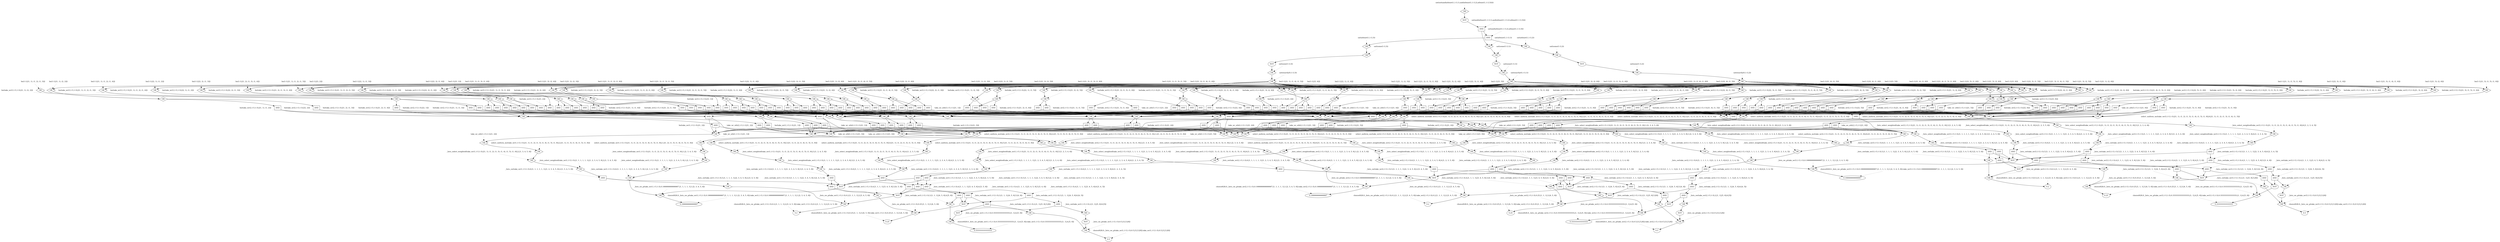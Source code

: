 digraph GP {
2 [label="OR", shape="diamond", style="filled", fillcolor="white"];
 2 -> 1;
4 [label="OR", shape="diamond", style="filled", fillcolor="white"];
 4 -> 3;
6 [label="OR", shape="diamond", style="filled", fillcolor="white"];
 6 -> 5;
8 [label="OR", shape="diamond", style="filled", fillcolor="white"];
 8 -> 7;
10 [label="OR", shape="diamond", style="filled", fillcolor="white"];
 10 -> 9;
11 [label="OR", shape="diamond", style="filled", fillcolor="white"];
 11 -> 10;
12 [label="OR", shape="diamond", style="filled", fillcolor="white"];
 -10 [label="NOT"];
-10 -> 10;
12 -> -10;
13 [label="AND", shape="box", style="filled", fillcolor="white"];
-8 [label="NOT"];
-8 -> 8;
13 -> -8;
13 -> 11;
14 [label="AND", shape="box", style="filled", fillcolor="white"];
14 -> -8;
14 -> 12;
15 [label="OR", shape="diamond", style="filled", fillcolor="white"];
 15 -> 8;
16 [label="AND", shape="box", style="filled", fillcolor="white"];
-6 [label="NOT"];
-6 -> 6;
16 -> -6;
16 -> 15;
17 [label="AND", shape="box", style="filled", fillcolor="white"];
17 -> -6;
17 -> 13;
18 [label="AND", shape="box", style="filled", fillcolor="white"];
18 -> -6;
18 -> 14;
19 [label="OR", shape="diamond", style="filled", fillcolor="white"];
 19 -> 6;
20 [label="AND", shape="box", style="filled", fillcolor="white"];
-4 [label="NOT"];
-4 -> 4;
20 -> -4;
20 -> 19;
21 [label="AND", shape="box", style="filled", fillcolor="white"];
21 -> -4;
21 -> 16;
22 [label="AND", shape="box", style="filled", fillcolor="white"];
22 -> -4;
22 -> 17;
23 [label="AND", shape="box", style="filled", fillcolor="white"];
23 -> -4;
23 -> 18;
24 [label="OR", shape="diamond", style="filled", fillcolor="white"];
 24 -> 4;
25 [label="AND", shape="box", style="filled", fillcolor="white"];
-2 [label="NOT"];
-2 -> 2;
25 -> -2;
25 -> 24;
26 [label="AND", shape="box", style="filled", fillcolor="white"];
26 -> -2;
26 -> 20;
27 [label="AND", shape="box", style="filled", fillcolor="white"];
27 -> -2;
27 -> 21;
28 [label="AND", shape="box", style="filled", fillcolor="white"];
28 -> -2;
28 -> 22;
29 [label="AND", shape="box", style="filled", fillcolor="white"];
29 -> -2;
29 -> 23;
30 [label="OR", shape="diamond", style="filled", fillcolor="white"];
 30 -> 2;
31 [label="OR", shape="diamond", style="filled", fillcolor="white"];
 31 -> 30;
32 [label="OR", shape="diamond", style="filled", fillcolor="white"];
 32 -> 25;
33 [label="OR", shape="diamond", style="filled", fillcolor="white"];
 33 -> 26;
34 [label="OR", shape="diamond", style="filled", fillcolor="white"];
 34 -> 27;
35 [label="OR", shape="diamond", style="filled", fillcolor="white"];
 35 -> 28;
36 [label="OR", shape="diamond", style="filled", fillcolor="white"];
 36 -> 29;
37 [label="OR", shape="diamond", style="filled", fillcolor="white"];
 37 -> 31;
38 [label="OR", shape="diamond", style="filled", fillcolor="white"];
 38 -> 32;
39 [label="OR", shape="diamond", style="filled", fillcolor="white"];
 39 -> 33;
40 [label="OR", shape="diamond", style="filled", fillcolor="white"];
 40 -> 34;
41 [label="OR", shape="diamond", style="filled", fillcolor="white"];
 41 -> 35;
42 [label="OR", shape="diamond", style="filled", fillcolor="white"];
 42 -> 36;
43 [label="OR", shape="diamond", style="filled", fillcolor="white"];
 43 -> 37;
44 [label="OR", shape="diamond", style="filled", fillcolor="white"];
 44 -> 38;
45 [label="OR", shape="diamond", style="filled", fillcolor="white"];
 45 -> 39;
46 [label="OR", shape="diamond", style="filled", fillcolor="white"];
 46 -> 40;
47 [label="OR", shape="diamond", style="filled", fillcolor="white"];
 47 -> 41;
48 [label="OR", shape="diamond", style="filled", fillcolor="white"];
 48 -> 42;
49 [label="OR", shape="diamond", style="filled", fillcolor="white"];
 49 -> 43;
50 [label="OR", shape="diamond", style="filled", fillcolor="white"];
 50 -> 44;
51 [label="OR", shape="diamond", style="filled", fillcolor="white"];
 51 -> 45;
52 [label="OR", shape="diamond", style="filled", fillcolor="white"];
 52 -> 46;
53 [label="OR", shape="diamond", style="filled", fillcolor="white"];
 53 -> 47;
54 [label="OR", shape="diamond", style="filled", fillcolor="white"];
 54 -> 48;
55 [label="OR", shape="diamond", style="filled", fillcolor="white"];
 55 -> 49;
56 [label="OR", shape="diamond", style="filled", fillcolor="white"];
 56 -> 50;
57 [label="OR", shape="diamond", style="filled", fillcolor="white"];
 57 -> 51;
58 [label="OR", shape="diamond", style="filled", fillcolor="white"];
 58 -> 52;
59 [label="OR", shape="diamond", style="filled", fillcolor="white"];
 59 -> 53;
60 [label="OR", shape="diamond", style="filled", fillcolor="white"];
 60 -> 54;
62 [label="OR", shape="diamond", style="filled", fillcolor="white"];
 62 -> 61;
64 [label="OR", shape="diamond", style="filled", fillcolor="white"];
 64 -> 63;
66 [label="OR", shape="diamond", style="filled", fillcolor="white"];
 66 -> 65;
68 [label="OR", shape="diamond", style="filled", fillcolor="white"];
 68 -> 67;
70 [label="OR", shape="diamond", style="filled", fillcolor="white"];
 70 -> 69;
71 [label="OR", shape="diamond", style="filled", fillcolor="white"];
 71 -> 70;
72 [label="OR", shape="diamond", style="filled", fillcolor="white"];
 -70 [label="NOT"];
-70 -> 70;
72 -> -70;
73 [label="AND", shape="box", style="filled", fillcolor="white"];
-68 [label="NOT"];
-68 -> 68;
73 -> -68;
73 -> 71;
74 [label="AND", shape="box", style="filled", fillcolor="white"];
74 -> -68;
74 -> 72;
75 [label="OR", shape="diamond", style="filled", fillcolor="white"];
 75 -> 68;
76 [label="AND", shape="box", style="filled", fillcolor="white"];
-66 [label="NOT"];
-66 -> 66;
76 -> -66;
76 -> 75;
77 [label="AND", shape="box", style="filled", fillcolor="white"];
77 -> -66;
77 -> 73;
78 [label="AND", shape="box", style="filled", fillcolor="white"];
78 -> -66;
78 -> 74;
79 [label="OR", shape="diamond", style="filled", fillcolor="white"];
 79 -> 66;
80 [label="AND", shape="box", style="filled", fillcolor="white"];
-64 [label="NOT"];
-64 -> 64;
80 -> -64;
80 -> 79;
81 [label="AND", shape="box", style="filled", fillcolor="white"];
81 -> -64;
81 -> 76;
82 [label="AND", shape="box", style="filled", fillcolor="white"];
82 -> -64;
82 -> 77;
83 [label="AND", shape="box", style="filled", fillcolor="white"];
83 -> -64;
83 -> 78;
84 [label="OR", shape="diamond", style="filled", fillcolor="white"];
 84 -> 64;
85 [label="AND", shape="box", style="filled", fillcolor="white"];
-62 [label="NOT"];
-62 -> 62;
85 -> -62;
85 -> 84;
86 [label="AND", shape="box", style="filled", fillcolor="white"];
86 -> -62;
86 -> 80;
87 [label="AND", shape="box", style="filled", fillcolor="white"];
87 -> -62;
87 -> 81;
88 [label="AND", shape="box", style="filled", fillcolor="white"];
88 -> -62;
88 -> 82;
89 [label="AND", shape="box", style="filled", fillcolor="white"];
89 -> -62;
89 -> 83;
90 [label="OR", shape="diamond", style="filled", fillcolor="white"];
 90 -> 62;
91 [label="OR", shape="diamond", style="filled", fillcolor="white"];
 91 -> 90;
92 [label="OR", shape="diamond", style="filled", fillcolor="white"];
 92 -> 85;
93 [label="OR", shape="diamond", style="filled", fillcolor="white"];
 93 -> 86;
94 [label="OR", shape="diamond", style="filled", fillcolor="white"];
 94 -> 87;
95 [label="OR", shape="diamond", style="filled", fillcolor="white"];
 95 -> 88;
96 [label="OR", shape="diamond", style="filled", fillcolor="white"];
 96 -> 89;
97 [label="OR", shape="diamond", style="filled", fillcolor="white"];
 97 -> 91;
98 [label="OR", shape="diamond", style="filled", fillcolor="white"];
 98 -> 92;
99 [label="OR", shape="diamond", style="filled", fillcolor="white"];
 99 -> 93;
100 [label="OR", shape="diamond", style="filled", fillcolor="white"];
 100 -> 94;
101 [label="OR", shape="diamond", style="filled", fillcolor="white"];
 101 -> 95;
102 [label="OR", shape="diamond", style="filled", fillcolor="white"];
 102 -> 96;
103 [label="OR", shape="diamond", style="filled", fillcolor="white"];
 103 -> 97;
104 [label="OR", shape="diamond", style="filled", fillcolor="white"];
 104 -> 98;
105 [label="OR", shape="diamond", style="filled", fillcolor="white"];
 105 -> 99;
106 [label="OR", shape="diamond", style="filled", fillcolor="white"];
 106 -> 100;
107 [label="OR", shape="diamond", style="filled", fillcolor="white"];
 107 -> 101;
108 [label="OR", shape="diamond", style="filled", fillcolor="white"];
 108 -> 102;
109 [label="OR", shape="diamond", style="filled", fillcolor="white"];
 109 -> 103;
110 [label="OR", shape="diamond", style="filled", fillcolor="white"];
 110 -> 104;
111 [label="OR", shape="diamond", style="filled", fillcolor="white"];
 111 -> 105;
112 [label="OR", shape="diamond", style="filled", fillcolor="white"];
 112 -> 106;
113 [label="OR", shape="diamond", style="filled", fillcolor="white"];
 113 -> 107;
114 [label="OR", shape="diamond", style="filled", fillcolor="white"];
 114 -> 108;
115 [label="AND", shape="box", style="filled", fillcolor="white"];
115 -> 55;
115 -> 109;
116 [label="AND", shape="box", style="filled", fillcolor="white"];
116 -> 55;
116 -> 110;
117 [label="AND", shape="box", style="filled", fillcolor="white"];
117 -> 55;
117 -> 111;
118 [label="AND", shape="box", style="filled", fillcolor="white"];
118 -> 55;
118 -> 112;
119 [label="AND", shape="box", style="filled", fillcolor="white"];
119 -> 55;
119 -> 113;
120 [label="AND", shape="box", style="filled", fillcolor="white"];
120 -> 55;
120 -> 114;
121 [label="AND", shape="box", style="filled", fillcolor="white"];
121 -> 56;
121 -> 109;
122 [label="AND", shape="box", style="filled", fillcolor="white"];
122 -> 56;
122 -> 110;
123 [label="AND", shape="box", style="filled", fillcolor="white"];
123 -> 56;
123 -> 111;
124 [label="AND", shape="box", style="filled", fillcolor="white"];
124 -> 56;
124 -> 112;
125 [label="AND", shape="box", style="filled", fillcolor="white"];
125 -> 56;
125 -> 113;
126 [label="AND", shape="box", style="filled", fillcolor="white"];
126 -> 56;
126 -> 114;
127 [label="AND", shape="box", style="filled", fillcolor="white"];
127 -> 57;
127 -> 109;
128 [label="AND", shape="box", style="filled", fillcolor="white"];
128 -> 57;
128 -> 110;
129 [label="AND", shape="box", style="filled", fillcolor="white"];
129 -> 57;
129 -> 111;
130 [label="AND", shape="box", style="filled", fillcolor="white"];
130 -> 57;
130 -> 112;
131 [label="AND", shape="box", style="filled", fillcolor="white"];
131 -> 57;
131 -> 113;
132 [label="AND", shape="box", style="filled", fillcolor="white"];
132 -> 57;
132 -> 114;
133 [label="AND", shape="box", style="filled", fillcolor="white"];
133 -> 58;
133 -> 109;
134 [label="AND", shape="box", style="filled", fillcolor="white"];
134 -> 58;
134 -> 110;
135 [label="AND", shape="box", style="filled", fillcolor="white"];
135 -> 58;
135 -> 111;
136 [label="AND", shape="box", style="filled", fillcolor="white"];
136 -> 58;
136 -> 112;
137 [label="AND", shape="box", style="filled", fillcolor="white"];
137 -> 58;
137 -> 113;
138 [label="AND", shape="box", style="filled", fillcolor="white"];
138 -> 58;
138 -> 114;
139 [label="AND", shape="box", style="filled", fillcolor="white"];
139 -> 59;
139 -> 109;
140 [label="AND", shape="box", style="filled", fillcolor="white"];
140 -> 59;
140 -> 110;
141 [label="AND", shape="box", style="filled", fillcolor="white"];
141 -> 59;
141 -> 111;
142 [label="AND", shape="box", style="filled", fillcolor="white"];
142 -> 59;
142 -> 112;
143 [label="AND", shape="box", style="filled", fillcolor="white"];
143 -> 59;
143 -> 113;
144 [label="AND", shape="box", style="filled", fillcolor="white"];
144 -> 59;
144 -> 114;
145 [label="AND", shape="box", style="filled", fillcolor="white"];
145 -> 60;
145 -> 109;
146 [label="AND", shape="box", style="filled", fillcolor="white"];
146 -> 60;
146 -> 110;
147 [label="AND", shape="box", style="filled", fillcolor="white"];
147 -> 60;
147 -> 111;
148 [label="AND", shape="box", style="filled", fillcolor="white"];
148 -> 60;
148 -> 112;
149 [label="AND", shape="box", style="filled", fillcolor="white"];
149 -> 60;
149 -> 113;
150 [label="AND", shape="box", style="filled", fillcolor="white"];
150 -> 60;
150 -> 114;
151 [label="OR", shape="diamond", style="filled", fillcolor="white"];
 151 -> 116;
151 -> 121;
152 [label="OR", shape="diamond", style="filled", fillcolor="white"];
 152 -> 117;
152 -> 127;
153 [label="OR", shape="diamond", style="filled", fillcolor="white"];
 153 -> 118;
153 -> 133;
154 [label="OR", shape="diamond", style="filled", fillcolor="white"];
 154 -> 119;
154 -> 139;
155 [label="OR", shape="diamond", style="filled", fillcolor="white"];
 155 -> 120;
155 -> 145;
156 [label="OR", shape="diamond", style="filled", fillcolor="white"];
 156 -> 123;
156 -> 128;
157 [label="OR", shape="diamond", style="filled", fillcolor="white"];
 157 -> 124;
157 -> 134;
158 [label="OR", shape="diamond", style="filled", fillcolor="white"];
 158 -> 125;
158 -> 140;
159 [label="OR", shape="diamond", style="filled", fillcolor="white"];
 159 -> 126;
159 -> 146;
160 [label="OR", shape="diamond", style="filled", fillcolor="white"];
 160 -> 130;
160 -> 135;
161 [label="OR", shape="diamond", style="filled", fillcolor="white"];
 161 -> 131;
161 -> 141;
162 [label="OR", shape="diamond", style="filled", fillcolor="white"];
 162 -> 132;
162 -> 147;
163 [label="OR", shape="diamond", style="filled", fillcolor="white"];
 163 -> 137;
163 -> 142;
164 [label="OR", shape="diamond", style="filled", fillcolor="white"];
 164 -> 138;
164 -> 148;
165 [label="OR", shape="diamond", style="filled", fillcolor="white"];
 165 -> 144;
165 -> 149;
167 [label="OR", shape="diamond", style="filled", fillcolor="white"];
 167 -> 166;
169 [label="OR", shape="diamond", style="filled", fillcolor="white"];
 169 -> 168;
171 [label="OR", shape="diamond", style="filled", fillcolor="white"];
 171 -> 170;
173 [label="OR", shape="diamond", style="filled", fillcolor="white"];
 173 -> 172;
175 [label="OR", shape="diamond", style="filled", fillcolor="white"];
 175 -> 174;
176 [label="OR", shape="diamond", style="filled", fillcolor="white"];
 176 -> 175;
177 [label="OR", shape="diamond", style="filled", fillcolor="white"];
 -175 [label="NOT"];
-175 -> 175;
177 -> -175;
178 [label="AND", shape="box", style="filled", fillcolor="white"];
-173 [label="NOT"];
-173 -> 173;
178 -> -173;
178 -> 176;
179 [label="AND", shape="box", style="filled", fillcolor="white"];
179 -> -173;
179 -> 177;
180 [label="OR", shape="diamond", style="filled", fillcolor="white"];
 180 -> 173;
181 [label="AND", shape="box", style="filled", fillcolor="white"];
-171 [label="NOT"];
-171 -> 171;
181 -> -171;
181 -> 180;
182 [label="AND", shape="box", style="filled", fillcolor="white"];
182 -> -171;
182 -> 178;
183 [label="AND", shape="box", style="filled", fillcolor="white"];
183 -> -171;
183 -> 179;
184 [label="OR", shape="diamond", style="filled", fillcolor="white"];
 184 -> 171;
185 [label="AND", shape="box", style="filled", fillcolor="white"];
-169 [label="NOT"];
-169 -> 169;
185 -> -169;
185 -> 184;
186 [label="AND", shape="box", style="filled", fillcolor="white"];
186 -> -169;
186 -> 181;
187 [label="AND", shape="box", style="filled", fillcolor="white"];
187 -> -169;
187 -> 182;
188 [label="AND", shape="box", style="filled", fillcolor="white"];
188 -> -169;
188 -> 183;
189 [label="OR", shape="diamond", style="filled", fillcolor="white"];
 189 -> 169;
190 [label="AND", shape="box", style="filled", fillcolor="white"];
-167 [label="NOT"];
-167 -> 167;
190 -> -167;
190 -> 189;
191 [label="AND", shape="box", style="filled", fillcolor="white"];
191 -> -167;
191 -> 185;
192 [label="AND", shape="box", style="filled", fillcolor="white"];
192 -> -167;
192 -> 186;
193 [label="AND", shape="box", style="filled", fillcolor="white"];
193 -> -167;
193 -> 187;
194 [label="AND", shape="box", style="filled", fillcolor="white"];
194 -> -167;
194 -> 188;
195 [label="OR", shape="diamond", style="filled", fillcolor="white"];
 195 -> 167;
196 [label="OR", shape="diamond", style="filled", fillcolor="white"];
 196 -> 195;
197 [label="OR", shape="diamond", style="filled", fillcolor="white"];
 197 -> 190;
198 [label="OR", shape="diamond", style="filled", fillcolor="white"];
 198 -> 191;
199 [label="OR", shape="diamond", style="filled", fillcolor="white"];
 199 -> 192;
200 [label="OR", shape="diamond", style="filled", fillcolor="white"];
 200 -> 193;
201 [label="OR", shape="diamond", style="filled", fillcolor="white"];
 201 -> 194;
202 [label="OR", shape="diamond", style="filled", fillcolor="white"];
 202 -> 196;
203 [label="OR", shape="diamond", style="filled", fillcolor="white"];
 203 -> 197;
204 [label="OR", shape="diamond", style="filled", fillcolor="white"];
 204 -> 198;
205 [label="OR", shape="diamond", style="filled", fillcolor="white"];
 205 -> 199;
206 [label="OR", shape="diamond", style="filled", fillcolor="white"];
 206 -> 200;
207 [label="OR", shape="diamond", style="filled", fillcolor="white"];
 207 -> 201;
208 [label="OR", shape="diamond", style="filled", fillcolor="white"];
 208 -> 202;
209 [label="OR", shape="diamond", style="filled", fillcolor="white"];
 209 -> 203;
210 [label="OR", shape="diamond", style="filled", fillcolor="white"];
 210 -> 204;
211 [label="OR", shape="diamond", style="filled", fillcolor="white"];
 211 -> 205;
212 [label="OR", shape="diamond", style="filled", fillcolor="white"];
 212 -> 206;
213 [label="OR", shape="diamond", style="filled", fillcolor="white"];
 213 -> 207;
214 [label="OR", shape="diamond", style="filled", fillcolor="white"];
 214 -> 208;
215 [label="OR", shape="diamond", style="filled", fillcolor="white"];
 215 -> 209;
216 [label="OR", shape="diamond", style="filled", fillcolor="white"];
 216 -> 210;
217 [label="OR", shape="diamond", style="filled", fillcolor="white"];
 217 -> 211;
218 [label="OR", shape="diamond", style="filled", fillcolor="white"];
 218 -> 212;
219 [label="OR", shape="diamond", style="filled", fillcolor="white"];
 219 -> 213;
220 [label="AND", shape="box", style="filled", fillcolor="white"];
220 -> 115;
220 -> 214;
221 [label="AND", shape="box", style="filled", fillcolor="white"];
221 -> 115;
221 -> 215;
222 [label="AND", shape="box", style="filled", fillcolor="white"];
222 -> 115;
222 -> 216;
223 [label="AND", shape="box", style="filled", fillcolor="white"];
223 -> 115;
223 -> 217;
224 [label="AND", shape="box", style="filled", fillcolor="white"];
224 -> 115;
224 -> 218;
225 [label="AND", shape="box", style="filled", fillcolor="white"];
225 -> 115;
225 -> 219;
226 [label="AND", shape="box", style="filled", fillcolor="white"];
226 -> 151;
226 -> 214;
227 [label="AND", shape="box", style="filled", fillcolor="white"];
227 -> 151;
227 -> 215;
228 [label="AND", shape="box", style="filled", fillcolor="white"];
228 -> 151;
228 -> 216;
229 [label="AND", shape="box", style="filled", fillcolor="white"];
229 -> 151;
229 -> 217;
230 [label="AND", shape="box", style="filled", fillcolor="white"];
230 -> 151;
230 -> 218;
231 [label="AND", shape="box", style="filled", fillcolor="white"];
231 -> 151;
231 -> 219;
232 [label="AND", shape="box", style="filled", fillcolor="white"];
232 -> 152;
232 -> 214;
233 [label="AND", shape="box", style="filled", fillcolor="white"];
233 -> 152;
233 -> 215;
234 [label="AND", shape="box", style="filled", fillcolor="white"];
234 -> 152;
234 -> 216;
235 [label="AND", shape="box", style="filled", fillcolor="white"];
235 -> 152;
235 -> 217;
236 [label="AND", shape="box", style="filled", fillcolor="white"];
236 -> 152;
236 -> 218;
237 [label="AND", shape="box", style="filled", fillcolor="white"];
237 -> 152;
237 -> 219;
238 [label="AND", shape="box", style="filled", fillcolor="white"];
238 -> 153;
238 -> 214;
239 [label="AND", shape="box", style="filled", fillcolor="white"];
239 -> 153;
239 -> 215;
240 [label="AND", shape="box", style="filled", fillcolor="white"];
240 -> 153;
240 -> 216;
241 [label="AND", shape="box", style="filled", fillcolor="white"];
241 -> 153;
241 -> 217;
242 [label="AND", shape="box", style="filled", fillcolor="white"];
242 -> 153;
242 -> 218;
243 [label="AND", shape="box", style="filled", fillcolor="white"];
243 -> 153;
243 -> 219;
244 [label="AND", shape="box", style="filled", fillcolor="white"];
244 -> 154;
244 -> 214;
245 [label="AND", shape="box", style="filled", fillcolor="white"];
245 -> 154;
245 -> 215;
246 [label="AND", shape="box", style="filled", fillcolor="white"];
246 -> 154;
246 -> 216;
247 [label="AND", shape="box", style="filled", fillcolor="white"];
247 -> 154;
247 -> 217;
248 [label="AND", shape="box", style="filled", fillcolor="white"];
248 -> 154;
248 -> 218;
249 [label="AND", shape="box", style="filled", fillcolor="white"];
249 -> 154;
249 -> 219;
250 [label="AND", shape="box", style="filled", fillcolor="white"];
250 -> 155;
250 -> 214;
251 [label="AND", shape="box", style="filled", fillcolor="white"];
251 -> 155;
251 -> 215;
252 [label="AND", shape="box", style="filled", fillcolor="white"];
252 -> 155;
252 -> 216;
253 [label="AND", shape="box", style="filled", fillcolor="white"];
253 -> 155;
253 -> 217;
254 [label="AND", shape="box", style="filled", fillcolor="white"];
254 -> 155;
254 -> 218;
255 [label="AND", shape="box", style="filled", fillcolor="white"];
255 -> 155;
255 -> 219;
256 [label="AND", shape="box", style="filled", fillcolor="white"];
256 -> 122;
256 -> 214;
257 [label="AND", shape="box", style="filled", fillcolor="white"];
257 -> 122;
257 -> 215;
258 [label="AND", shape="box", style="filled", fillcolor="white"];
258 -> 122;
258 -> 216;
259 [label="AND", shape="box", style="filled", fillcolor="white"];
259 -> 122;
259 -> 217;
260 [label="AND", shape="box", style="filled", fillcolor="white"];
260 -> 122;
260 -> 218;
261 [label="AND", shape="box", style="filled", fillcolor="white"];
261 -> 122;
261 -> 219;
262 [label="AND", shape="box", style="filled", fillcolor="white"];
262 -> 156;
262 -> 214;
263 [label="AND", shape="box", style="filled", fillcolor="white"];
263 -> 156;
263 -> 215;
264 [label="AND", shape="box", style="filled", fillcolor="white"];
264 -> 156;
264 -> 216;
265 [label="AND", shape="box", style="filled", fillcolor="white"];
265 -> 156;
265 -> 217;
266 [label="AND", shape="box", style="filled", fillcolor="white"];
266 -> 156;
266 -> 218;
267 [label="AND", shape="box", style="filled", fillcolor="white"];
267 -> 156;
267 -> 219;
268 [label="AND", shape="box", style="filled", fillcolor="white"];
268 -> 157;
268 -> 214;
269 [label="AND", shape="box", style="filled", fillcolor="white"];
269 -> 157;
269 -> 215;
270 [label="AND", shape="box", style="filled", fillcolor="white"];
270 -> 157;
270 -> 216;
271 [label="AND", shape="box", style="filled", fillcolor="white"];
271 -> 157;
271 -> 217;
272 [label="AND", shape="box", style="filled", fillcolor="white"];
272 -> 157;
272 -> 218;
273 [label="AND", shape="box", style="filled", fillcolor="white"];
273 -> 157;
273 -> 219;
274 [label="AND", shape="box", style="filled", fillcolor="white"];
274 -> 158;
274 -> 214;
275 [label="AND", shape="box", style="filled", fillcolor="white"];
275 -> 158;
275 -> 215;
276 [label="AND", shape="box", style="filled", fillcolor="white"];
276 -> 158;
276 -> 216;
277 [label="AND", shape="box", style="filled", fillcolor="white"];
277 -> 158;
277 -> 217;
278 [label="AND", shape="box", style="filled", fillcolor="white"];
278 -> 158;
278 -> 218;
279 [label="AND", shape="box", style="filled", fillcolor="white"];
279 -> 158;
279 -> 219;
280 [label="AND", shape="box", style="filled", fillcolor="white"];
280 -> 159;
280 -> 214;
281 [label="AND", shape="box", style="filled", fillcolor="white"];
281 -> 159;
281 -> 215;
282 [label="AND", shape="box", style="filled", fillcolor="white"];
282 -> 159;
282 -> 216;
283 [label="AND", shape="box", style="filled", fillcolor="white"];
283 -> 159;
283 -> 217;
284 [label="AND", shape="box", style="filled", fillcolor="white"];
284 -> 159;
284 -> 218;
285 [label="AND", shape="box", style="filled", fillcolor="white"];
285 -> 159;
285 -> 219;
286 [label="AND", shape="box", style="filled", fillcolor="white"];
286 -> 129;
286 -> 214;
287 [label="AND", shape="box", style="filled", fillcolor="white"];
287 -> 129;
287 -> 215;
288 [label="AND", shape="box", style="filled", fillcolor="white"];
288 -> 129;
288 -> 216;
289 [label="AND", shape="box", style="filled", fillcolor="white"];
289 -> 129;
289 -> 217;
290 [label="AND", shape="box", style="filled", fillcolor="white"];
290 -> 129;
290 -> 218;
291 [label="AND", shape="box", style="filled", fillcolor="white"];
291 -> 129;
291 -> 219;
292 [label="AND", shape="box", style="filled", fillcolor="white"];
292 -> 160;
292 -> 214;
293 [label="AND", shape="box", style="filled", fillcolor="white"];
293 -> 160;
293 -> 215;
294 [label="AND", shape="box", style="filled", fillcolor="white"];
294 -> 160;
294 -> 216;
295 [label="AND", shape="box", style="filled", fillcolor="white"];
295 -> 160;
295 -> 217;
296 [label="AND", shape="box", style="filled", fillcolor="white"];
296 -> 160;
296 -> 218;
297 [label="AND", shape="box", style="filled", fillcolor="white"];
297 -> 160;
297 -> 219;
298 [label="AND", shape="box", style="filled", fillcolor="white"];
298 -> 161;
298 -> 214;
299 [label="AND", shape="box", style="filled", fillcolor="white"];
299 -> 161;
299 -> 215;
300 [label="AND", shape="box", style="filled", fillcolor="white"];
300 -> 161;
300 -> 216;
301 [label="AND", shape="box", style="filled", fillcolor="white"];
301 -> 161;
301 -> 217;
302 [label="AND", shape="box", style="filled", fillcolor="white"];
302 -> 161;
302 -> 218;
303 [label="AND", shape="box", style="filled", fillcolor="white"];
303 -> 161;
303 -> 219;
304 [label="AND", shape="box", style="filled", fillcolor="white"];
304 -> 162;
304 -> 214;
305 [label="AND", shape="box", style="filled", fillcolor="white"];
305 -> 162;
305 -> 215;
306 [label="AND", shape="box", style="filled", fillcolor="white"];
306 -> 162;
306 -> 216;
307 [label="AND", shape="box", style="filled", fillcolor="white"];
307 -> 162;
307 -> 217;
308 [label="AND", shape="box", style="filled", fillcolor="white"];
308 -> 162;
308 -> 218;
309 [label="AND", shape="box", style="filled", fillcolor="white"];
309 -> 162;
309 -> 219;
310 [label="AND", shape="box", style="filled", fillcolor="white"];
310 -> 136;
310 -> 214;
311 [label="AND", shape="box", style="filled", fillcolor="white"];
311 -> 136;
311 -> 215;
312 [label="AND", shape="box", style="filled", fillcolor="white"];
312 -> 136;
312 -> 216;
313 [label="AND", shape="box", style="filled", fillcolor="white"];
313 -> 136;
313 -> 217;
314 [label="AND", shape="box", style="filled", fillcolor="white"];
314 -> 136;
314 -> 218;
315 [label="AND", shape="box", style="filled", fillcolor="white"];
315 -> 136;
315 -> 219;
316 [label="AND", shape="box", style="filled", fillcolor="white"];
316 -> 163;
316 -> 214;
317 [label="AND", shape="box", style="filled", fillcolor="white"];
317 -> 163;
317 -> 215;
318 [label="AND", shape="box", style="filled", fillcolor="white"];
318 -> 163;
318 -> 216;
319 [label="AND", shape="box", style="filled", fillcolor="white"];
319 -> 163;
319 -> 217;
320 [label="AND", shape="box", style="filled", fillcolor="white"];
320 -> 163;
320 -> 218;
321 [label="AND", shape="box", style="filled", fillcolor="white"];
321 -> 163;
321 -> 219;
322 [label="AND", shape="box", style="filled", fillcolor="white"];
322 -> 164;
322 -> 214;
323 [label="AND", shape="box", style="filled", fillcolor="white"];
323 -> 164;
323 -> 215;
324 [label="AND", shape="box", style="filled", fillcolor="white"];
324 -> 164;
324 -> 216;
325 [label="AND", shape="box", style="filled", fillcolor="white"];
325 -> 164;
325 -> 217;
326 [label="AND", shape="box", style="filled", fillcolor="white"];
326 -> 164;
326 -> 218;
327 [label="AND", shape="box", style="filled", fillcolor="white"];
327 -> 164;
327 -> 219;
328 [label="AND", shape="box", style="filled", fillcolor="white"];
328 -> 143;
328 -> 214;
329 [label="AND", shape="box", style="filled", fillcolor="white"];
329 -> 143;
329 -> 215;
330 [label="AND", shape="box", style="filled", fillcolor="white"];
330 -> 143;
330 -> 216;
331 [label="AND", shape="box", style="filled", fillcolor="white"];
331 -> 143;
331 -> 217;
332 [label="AND", shape="box", style="filled", fillcolor="white"];
332 -> 143;
332 -> 218;
333 [label="AND", shape="box", style="filled", fillcolor="white"];
333 -> 143;
333 -> 219;
334 [label="AND", shape="box", style="filled", fillcolor="white"];
334 -> 165;
334 -> 214;
335 [label="AND", shape="box", style="filled", fillcolor="white"];
335 -> 165;
335 -> 215;
336 [label="AND", shape="box", style="filled", fillcolor="white"];
336 -> 165;
336 -> 216;
337 [label="AND", shape="box", style="filled", fillcolor="white"];
337 -> 165;
337 -> 217;
338 [label="AND", shape="box", style="filled", fillcolor="white"];
338 -> 165;
338 -> 218;
339 [label="AND", shape="box", style="filled", fillcolor="white"];
339 -> 165;
339 -> 219;
340 [label="AND", shape="box", style="filled", fillcolor="white"];
340 -> 150;
340 -> 214;
341 [label="AND", shape="box", style="filled", fillcolor="white"];
341 -> 150;
341 -> 215;
342 [label="AND", shape="box", style="filled", fillcolor="white"];
342 -> 150;
342 -> 216;
343 [label="AND", shape="box", style="filled", fillcolor="white"];
343 -> 150;
343 -> 217;
344 [label="AND", shape="box", style="filled", fillcolor="white"];
344 -> 150;
344 -> 218;
345 [label="AND", shape="box", style="filled", fillcolor="white"];
345 -> 150;
345 -> 219;
346 [label="OR", shape="diamond", style="filled", fillcolor="white"];
 346 -> 221;
346 -> 226;
347 [label="OR", shape="diamond", style="filled", fillcolor="white"];
 347 -> 222;
347 -> 232;
348 [label="OR", shape="diamond", style="filled", fillcolor="white"];
 348 -> 223;
348 -> 238;
349 [label="OR", shape="diamond", style="filled", fillcolor="white"];
 349 -> 224;
349 -> 244;
350 [label="OR", shape="diamond", style="filled", fillcolor="white"];
 350 -> 225;
350 -> 250;
351 [label="OR", shape="diamond", style="filled", fillcolor="white"];
 351 -> 227;
351 -> 256;
352 [label="OR", shape="diamond", style="filled", fillcolor="white"];
 352 -> 228;
352 -> 233;
352 -> 262;
353 [label="OR", shape="diamond", style="filled", fillcolor="white"];
 353 -> 229;
353 -> 239;
353 -> 268;
354 [label="OR", shape="diamond", style="filled", fillcolor="white"];
 354 -> 230;
354 -> 245;
354 -> 274;
355 [label="OR", shape="diamond", style="filled", fillcolor="white"];
 355 -> 231;
355 -> 251;
355 -> 280;
356 [label="OR", shape="diamond", style="filled", fillcolor="white"];
 356 -> 234;
356 -> 286;
357 [label="OR", shape="diamond", style="filled", fillcolor="white"];
 357 -> 235;
357 -> 240;
357 -> 292;
358 [label="OR", shape="diamond", style="filled", fillcolor="white"];
 358 -> 236;
358 -> 246;
358 -> 298;
359 [label="OR", shape="diamond", style="filled", fillcolor="white"];
 359 -> 237;
359 -> 252;
359 -> 304;
360 [label="OR", shape="diamond", style="filled", fillcolor="white"];
 360 -> 241;
360 -> 310;
361 [label="OR", shape="diamond", style="filled", fillcolor="white"];
 361 -> 242;
361 -> 247;
361 -> 316;
362 [label="OR", shape="diamond", style="filled", fillcolor="white"];
 362 -> 243;
362 -> 253;
362 -> 322;
363 [label="OR", shape="diamond", style="filled", fillcolor="white"];
 363 -> 248;
363 -> 328;
364 [label="OR", shape="diamond", style="filled", fillcolor="white"];
 364 -> 249;
364 -> 254;
364 -> 334;
365 [label="OR", shape="diamond", style="filled", fillcolor="white"];
 365 -> 255;
365 -> 340;
366 [label="OR", shape="diamond", style="filled", fillcolor="white"];
 366 -> 258;
366 -> 263;
367 [label="OR", shape="diamond", style="filled", fillcolor="white"];
 367 -> 259;
367 -> 269;
368 [label="OR", shape="diamond", style="filled", fillcolor="white"];
 368 -> 260;
368 -> 275;
369 [label="OR", shape="diamond", style="filled", fillcolor="white"];
 369 -> 261;
369 -> 281;
370 [label="OR", shape="diamond", style="filled", fillcolor="white"];
 370 -> 264;
370 -> 287;
371 [label="OR", shape="diamond", style="filled", fillcolor="white"];
 371 -> 265;
371 -> 270;
371 -> 293;
372 [label="OR", shape="diamond", style="filled", fillcolor="white"];
 372 -> 266;
372 -> 276;
372 -> 299;
373 [label="OR", shape="diamond", style="filled", fillcolor="white"];
 373 -> 267;
373 -> 282;
373 -> 305;
374 [label="OR", shape="diamond", style="filled", fillcolor="white"];
 374 -> 271;
374 -> 311;
375 [label="OR", shape="diamond", style="filled", fillcolor="white"];
 375 -> 272;
375 -> 277;
375 -> 317;
376 [label="OR", shape="diamond", style="filled", fillcolor="white"];
 376 -> 273;
376 -> 283;
376 -> 323;
377 [label="OR", shape="diamond", style="filled", fillcolor="white"];
 377 -> 278;
377 -> 329;
378 [label="OR", shape="diamond", style="filled", fillcolor="white"];
 378 -> 279;
378 -> 284;
378 -> 335;
379 [label="OR", shape="diamond", style="filled", fillcolor="white"];
 379 -> 285;
379 -> 341;
380 [label="OR", shape="diamond", style="filled", fillcolor="white"];
 380 -> 289;
380 -> 294;
381 [label="OR", shape="diamond", style="filled", fillcolor="white"];
 381 -> 290;
381 -> 300;
382 [label="OR", shape="diamond", style="filled", fillcolor="white"];
 382 -> 291;
382 -> 306;
383 [label="OR", shape="diamond", style="filled", fillcolor="white"];
 383 -> 295;
383 -> 312;
384 [label="OR", shape="diamond", style="filled", fillcolor="white"];
 384 -> 296;
384 -> 301;
384 -> 318;
385 [label="OR", shape="diamond", style="filled", fillcolor="white"];
 385 -> 297;
385 -> 307;
385 -> 324;
386 [label="OR", shape="diamond", style="filled", fillcolor="white"];
 386 -> 302;
386 -> 330;
387 [label="OR", shape="diamond", style="filled", fillcolor="white"];
 387 -> 303;
387 -> 308;
387 -> 336;
388 [label="OR", shape="diamond", style="filled", fillcolor="white"];
 388 -> 309;
388 -> 342;
389 [label="OR", shape="diamond", style="filled", fillcolor="white"];
 389 -> 314;
389 -> 319;
390 [label="OR", shape="diamond", style="filled", fillcolor="white"];
 390 -> 315;
390 -> 325;
391 [label="OR", shape="diamond", style="filled", fillcolor="white"];
 391 -> 320;
391 -> 331;
392 [label="OR", shape="diamond", style="filled", fillcolor="white"];
 392 -> 321;
392 -> 326;
392 -> 337;
393 [label="OR", shape="diamond", style="filled", fillcolor="white"];
 393 -> 327;
393 -> 343;
394 [label="OR", shape="diamond", style="filled", fillcolor="white"];
 394 -> 333;
394 -> 338;
395 [label="OR", shape="diamond", style="filled", fillcolor="white"];
 395 -> 339;
395 -> 344;
396 [label="OR", shape="diamond", style="filled", fillcolor="white"];
 396 -> 220;
397 [label="OR", shape="diamond", style="filled", fillcolor="white"];
 397 -> 346;
398 [label="OR", shape="diamond", style="filled", fillcolor="white"];
 398 -> 347;
399 [label="OR", shape="diamond", style="filled", fillcolor="white"];
 399 -> 348;
400 [label="OR", shape="diamond", style="filled", fillcolor="white"];
 400 -> 349;
401 [label="OR", shape="diamond", style="filled", fillcolor="white"];
 401 -> 350;
402 [label="OR", shape="diamond", style="filled", fillcolor="white"];
 402 -> 351;
403 [label="OR", shape="diamond", style="filled", fillcolor="white"];
 403 -> 352;
404 [label="OR", shape="diamond", style="filled", fillcolor="white"];
 404 -> 353;
405 [label="OR", shape="diamond", style="filled", fillcolor="white"];
 405 -> 354;
406 [label="OR", shape="diamond", style="filled", fillcolor="white"];
 406 -> 355;
407 [label="OR", shape="diamond", style="filled", fillcolor="white"];
 407 -> 356;
408 [label="OR", shape="diamond", style="filled", fillcolor="white"];
 408 -> 357;
409 [label="OR", shape="diamond", style="filled", fillcolor="white"];
 409 -> 358;
410 [label="OR", shape="diamond", style="filled", fillcolor="white"];
 410 -> 359;
411 [label="OR", shape="diamond", style="filled", fillcolor="white"];
 411 -> 360;
412 [label="OR", shape="diamond", style="filled", fillcolor="white"];
 412 -> 361;
413 [label="OR", shape="diamond", style="filled", fillcolor="white"];
 413 -> 362;
414 [label="OR", shape="diamond", style="filled", fillcolor="white"];
 414 -> 363;
415 [label="OR", shape="diamond", style="filled", fillcolor="white"];
 415 -> 364;
416 [label="OR", shape="diamond", style="filled", fillcolor="white"];
 416 -> 365;
417 [label="OR", shape="diamond", style="filled", fillcolor="white"];
 417 -> 257;
418 [label="OR", shape="diamond", style="filled", fillcolor="white"];
 418 -> 366;
419 [label="OR", shape="diamond", style="filled", fillcolor="white"];
 419 -> 367;
420 [label="OR", shape="diamond", style="filled", fillcolor="white"];
 420 -> 368;
421 [label="OR", shape="diamond", style="filled", fillcolor="white"];
 421 -> 369;
422 [label="OR", shape="diamond", style="filled", fillcolor="white"];
 422 -> 370;
423 [label="OR", shape="diamond", style="filled", fillcolor="white"];
 423 -> 371;
424 [label="OR", shape="diamond", style="filled", fillcolor="white"];
 424 -> 372;
425 [label="OR", shape="diamond", style="filled", fillcolor="white"];
 425 -> 373;
426 [label="OR", shape="diamond", style="filled", fillcolor="white"];
 426 -> 374;
427 [label="OR", shape="diamond", style="filled", fillcolor="white"];
 427 -> 375;
428 [label="OR", shape="diamond", style="filled", fillcolor="white"];
 428 -> 376;
429 [label="OR", shape="diamond", style="filled", fillcolor="white"];
 429 -> 377;
430 [label="OR", shape="diamond", style="filled", fillcolor="white"];
 430 -> 378;
431 [label="OR", shape="diamond", style="filled", fillcolor="white"];
 431 -> 379;
432 [label="OR", shape="diamond", style="filled", fillcolor="white"];
 432 -> 288;
433 [label="OR", shape="diamond", style="filled", fillcolor="white"];
 433 -> 380;
434 [label="OR", shape="diamond", style="filled", fillcolor="white"];
 434 -> 381;
435 [label="OR", shape="diamond", style="filled", fillcolor="white"];
 435 -> 382;
436 [label="OR", shape="diamond", style="filled", fillcolor="white"];
 436 -> 383;
437 [label="OR", shape="diamond", style="filled", fillcolor="white"];
 437 -> 384;
438 [label="OR", shape="diamond", style="filled", fillcolor="white"];
 438 -> 385;
439 [label="OR", shape="diamond", style="filled", fillcolor="white"];
 439 -> 386;
440 [label="OR", shape="diamond", style="filled", fillcolor="white"];
 440 -> 387;
441 [label="OR", shape="diamond", style="filled", fillcolor="white"];
 441 -> 388;
442 [label="OR", shape="diamond", style="filled", fillcolor="white"];
 442 -> 313;
443 [label="OR", shape="diamond", style="filled", fillcolor="white"];
 443 -> 389;
444 [label="OR", shape="diamond", style="filled", fillcolor="white"];
 444 -> 390;
445 [label="OR", shape="diamond", style="filled", fillcolor="white"];
 445 -> 391;
446 [label="OR", shape="diamond", style="filled", fillcolor="white"];
 446 -> 392;
447 [label="OR", shape="diamond", style="filled", fillcolor="white"];
 447 -> 393;
448 [label="OR", shape="diamond", style="filled", fillcolor="white"];
 448 -> 332;
449 [label="OR", shape="diamond", style="filled", fillcolor="white"];
 449 -> 394;
450 [label="OR", shape="diamond", style="filled", fillcolor="white"];
 450 -> 395;
451 [label="OR", shape="diamond", style="filled", fillcolor="white"];
 451 -> 345;
452 [label="OR", shape="diamond", style="filled", fillcolor="white"];
 452 -> 417;
452 -> 418;
452 -> 419;
452 -> 420;
452 -> 421;
452 -> 422;
452 -> 423;
452 -> 424;
452 -> 425;
452 -> 426;
452 -> 427;
452 -> 428;
452 -> 429;
452 -> 430;
452 -> 431;
452 -> 432;
452 -> 433;
452 -> 434;
452 -> 435;
452 -> 436;
452 -> 437;
452 -> 438;
452 -> 439;
452 -> 440;
452 -> 441;
452 -> 442;
452 -> 443;
452 -> 444;
452 -> 445;
452 -> 446;
452 -> 447;
452 -> 448;
452 -> 449;
452 -> 450;
452 -> 451;
453 [label="OR", shape="diamond", style="filled", fillcolor="white"];
 453 -> 452;
454 [label="OR", shape="diamond", style="filled", fillcolor="white"];
 -453 [label="NOT"];
-453 -> 453;
454 -> -453;
455 [label="OR", shape="diamond", style="filled", fillcolor="white"];
 455 -> 454;
456 [label="OR", shape="diamond", style="filled", fillcolor="white"];
 456 -> 396;
456 -> 398;
456 -> 399;
456 -> 400;
456 -> 401;
456 -> 407;
456 -> 408;
456 -> 409;
456 -> 410;
456 -> 411;
456 -> 412;
456 -> 413;
456 -> 414;
456 -> 415;
456 -> 416;
456 -> 432;
456 -> 433;
456 -> 434;
456 -> 435;
456 -> 436;
456 -> 437;
456 -> 438;
456 -> 439;
456 -> 440;
456 -> 441;
456 -> 442;
456 -> 443;
456 -> 444;
456 -> 445;
456 -> 446;
456 -> 447;
456 -> 448;
456 -> 449;
456 -> 450;
456 -> 451;
457 [label="OR", shape="diamond", style="filled", fillcolor="white"];
 457 -> 456;
458 [label="OR", shape="diamond", style="filled", fillcolor="white"];
 -457 [label="NOT"];
-457 -> 457;
458 -> -457;
459 [label="OR", shape="diamond", style="filled", fillcolor="white"];
 459 -> 458;
460 [label="OR", shape="diamond", style="filled", fillcolor="white"];
 460 -> 396;
460 -> 397;
460 -> 399;
460 -> 400;
460 -> 401;
460 -> 402;
460 -> 404;
460 -> 405;
460 -> 406;
460 -> 411;
460 -> 412;
460 -> 413;
460 -> 414;
460 -> 415;
460 -> 416;
460 -> 417;
460 -> 419;
460 -> 420;
460 -> 421;
460 -> 426;
460 -> 427;
460 -> 428;
460 -> 429;
460 -> 430;
460 -> 431;
460 -> 442;
460 -> 443;
460 -> 444;
460 -> 445;
460 -> 446;
460 -> 447;
460 -> 448;
460 -> 449;
460 -> 450;
460 -> 451;
461 [label="OR", shape="diamond", style="filled", fillcolor="white"];
 461 -> 460;
462 [label="OR", shape="diamond", style="filled", fillcolor="white"];
 -461 [label="NOT"];
-461 -> 461;
462 -> -461;
463 [label="OR", shape="diamond", style="filled", fillcolor="white"];
 463 -> 462;
464 [label="AND", shape="box", style="filled", fillcolor="white"];
464 -> 459;
464 -> 463;
465 [label="AND", shape="box", style="filled", fillcolor="white"];
465 -> 455;
465 -> 464;
466 [label="OR", shape="diamond", style="filled", fillcolor="white"];
 -465 [label="NOT"];
-465 -> 465;
466 -> -465;
1 [ shape="ellipse", label="0.166666666666667", style="filled", fillcolor="white" ];
3 [ shape="ellipse", label="0.2", style="filled", fillcolor="white" ];
5 [ shape="ellipse", label="0.25", style="filled", fillcolor="white" ];
7 [ shape="ellipse", label="0.333333333333333", style="filled", fillcolor="white" ];
9 [ shape="ellipse", label="0.5", style="filled", fillcolor="white" ];
61 [ shape="ellipse", label="0.166666666666667", style="filled", fillcolor="white" ];
63 [ shape="ellipse", label="0.2", style="filled", fillcolor="white" ];
65 [ shape="ellipse", label="0.25", style="filled", fillcolor="white" ];
67 [ shape="ellipse", label="0.333333333333333", style="filled", fillcolor="white" ];
69 [ shape="ellipse", label="0.5", style="filled", fillcolor="white" ];
166 [ shape="ellipse", label="0.166666666666667", style="filled", fillcolor="white" ];
168 [ shape="ellipse", label="0.2", style="filled", fillcolor="white" ];
170 [ shape="ellipse", label="0.25", style="filled", fillcolor="white" ];
172 [ shape="ellipse", label="0.333333333333333", style="filled", fillcolor="white" ];
174 [ shape="ellipse", label="0.5", style="filled", fillcolor="white" ];
q_0 [ label="bn(take_wr(1,1-5,1-3),[(1, 5)])", shape="plaintext" ];
q_0 -> 59 [style="dotted" ];
q_1 [ label="_lists_sw(take_wr(3,1-5,1-3),4,[1, 1, 1, 1],[3, 4, 5, 6],6,[3, 4, 5])", shape="plaintext" ];
q_1 -> 183 [style="dotted" ];
q_2 [ label="bn(take_wr(3,1-5,1-3),[(3, 1)])", shape="plaintext" ];
q_2 -> 220 [style="dotted" ];
q_3 [ label="_lists_select_weighted(take_wr(2,1-5,1-3),[(1, 1), (1, 2), (1, 3), (1, 4), (1, 5), (1, 6)],6,[1, 2, 3, 4, 5])", shape="plaintext" ];
q_3 -> 102 [style="dotted" ];
q_4 [ label="select_uniform_ms(take_wr(1,1-5,1-3),[(1, 1), (1, 2), (1, 3), (1, 4), (1, 5), (1, 6)],2,[(1, 1), (1, 3), (1, 4), (1, 5), (1, 6)])", shape="plaintext" ];
q_4 -> 44 [style="dotted" ];
q_5 [ label="choice(628,0,_lists_sw_p(take_wr(2,1-5,1-3),0.166666666666667,[1, 1, 1, 1, 1],1,[2, 3, 4, 5, 6]),take_wr(2,1-5,1-3),0.166666666666667,[1, 1, 1, 1, 1],1,[2, 3, 4, 5, 6])", shape="plaintext" ];
q_5 -> 61 [style="dotted" ];
q_6 [ label="bn(take_wr(2,1-5,1-3),[(1, 1), (1, 4)])", shape="plaintext" ];
q_6 -> 153 [style="dotted" ];
q_7 [ label="bn(take_wr(3,1-5,1-3),[(1, 2), (1, 3), (1, 5)])", shape="plaintext" ];
q_7 -> 372 [style="dotted" ];
q_8 [ label="_lists_sw(take_wr(1,1-5,1-3),5,[1, 1, 1, 1, 1],[2, 3, 4, 5, 6],5,[2, 3, 4, 6])", shape="plaintext" ];
q_8 -> 22 [style="dotted" ];
q_9 [ label="sat(not(and(atleast(1,1-3,1),and(atleast(1,1-3,2),atleast(1,1-3,3)))))", shape="plaintext" ];
q_9 -> 466 [style="dotted" ];
q_10 [ label="bn(take_wr(3,1-5,1-3),[(1, 1), (1, 2), (1, 6)])", shape="plaintext" ];
q_10 -> 355 [style="dotted" ];
q_11 [ label="_lists_select_weighted(take_wr(1,1-5,1-3),[(1, 1), (1, 2), (1, 3), (1, 4), (1, 5), (1, 6)],2,[1, 3, 4, 5, 6])", shape="plaintext" ];
q_11 -> 38 [style="dotted" ];
q_12 [ label="take_wr_nth(1,1-5,1-3,[(1, 2)])", shape="plaintext" ];
q_12 -> 50 [style="dotted" ];
q_13 [ label="bn(take_wr(3,1-5,1-3),[(2, 2), (1, 3)])", shape="plaintext" ];
q_13 -> 366 [style="dotted" ];
q_14 [ label="bn(take_wr(3,1-5,1-3),[(2, 1), (1, 5)])", shape="plaintext" ];
q_14 -> 349 [style="dotted" ];
q_15 [ label="_lists_select_weighted(take_wr(2,1-5,1-3),[1, 1, 1, 1, 1, 1],[1, 2, 3, 4, 5, 6],6,[1, 2, 3, 4, 5])", shape="plaintext" ];
q_15 -> 96 [style="dotted" ];
q_16 [ label="_lists_sw(take_wr(2,1-5,1-3),6,[1, 1, 1, 1, 1, 1],[1, 2, 3, 4, 5, 6],2,[1, 3, 4, 5, 6])", shape="plaintext" ];
q_16 -> 85 [style="dotted" ];
q_17 [ label="_lists_sw(take_wr(3,1-5,1-3),6,[1, 1, 1, 1, 1, 1],[1, 2, 3, 4, 5, 6],6,[1, 2, 3, 4, 5])", shape="plaintext" ];
q_17 -> 194 [style="dotted" ];
q_18 [ label="choice(628,0,_lists_sw_p(take_wr(2,1-5,1-3),0.5,[1],5,[6]),take_wr(2,1-5,1-3),0.5,[1],5,[6])", shape="plaintext" ];
q_18 -> 69 [style="dotted" ];
q_19 [ label="sat(some(1-3,2))", shape="plaintext" ];
q_19 -> 458 [style="dotted" ];
q_20 [ label="take_wr_nth(2,1-5,1-3,[(1, 1)])", shape="plaintext" ];
q_20 -> 109 [style="dotted" ];
q_21 [ label="bn(1-3,[(1, 3), (1, 4), (1, 5)])", shape="plaintext" ];
q_21 -> 437 [style="dotted" ];
q_22 [ label="bn(1-3,[(1, 2), (1, 3), (1, 5)])", shape="plaintext" ];
q_22 -> 424 [style="dotted" ];
q_23 [ label="bn(1-3,[(1, 1), (2, 4)])", shape="plaintext" ];
q_23 -> 411 [style="dotted" ];
q_24 [ label="bn(take_wr(3,1-5,1-3),[(1, 5), (2, 6)])", shape="plaintext" ];
q_24 -> 395 [style="dotted" ];
q_25 [ label="select_uniform_ms(take_wr(1,1-5,1-3),[(1, 1), (1, 2), (1, 3), (1, 4), (1, 5), (1, 6)],6,[(1, 1), (1, 2), (1, 3), (1, 4), (1, 5)])", shape="plaintext" ];
q_25 -> 48 [style="dotted" ];
q_26 [ label="choice(628,0,_lists_sw_p(take_wr(1,1-5,1-3),0.5,[1],5,[6]),take_wr(1,1-5,1-3),0.5,[1],5,[6])", shape="plaintext" ];
q_26 -> 9 [style="dotted" ];
q_27 [ label="_lists_sw(take_wr(3,1-5,1-3),5,[1, 1, 1, 1, 1],[2, 3, 4, 5, 6],6,[2, 3, 4, 5])", shape="plaintext" ];
q_27 -> 188 [style="dotted" ];
q_28 [ label="bn(1-3,[(2, 1), (1, 3)])", shape="plaintext" ];
q_28 -> 398 [style="dotted" ];
q_29 [ label="bn(take_wr(2,1-5,1-3),[(1, 2), (1, 5)])", shape="plaintext" ];
q_29 -> 158 [style="dotted" ];
q_30 [ label="choice(628,0,_lists_sw_p(take_wr(3,1-5,1-3),0.25,[1, 1, 1],3,[4, 5, 6]),take_wr(3,1-5,1-3),0.25,[1, 1, 1],3,[4, 5, 6])", shape="plaintext" ];
q_30 -> 170 [style="dotted" ];
q_31 [ label="_lists_select_weighted(take_wr(2,1-5,1-3),[1, 1, 1, 1, 1, 1],[1, 2, 3, 4, 5, 6],4,[1, 2, 3, 5, 6])", shape="plaintext" ];
q_31 -> 94 [style="dotted" ];
q_32 [ label="bn(take_wr(3,1-5,1-3),[(1, 2), (1, 5), (1, 6)])", shape="plaintext" ];
q_32 -> 378 [style="dotted" ];
q_33 [ label="_lists_sw(take_wr(1,1-5,1-3),6,[1, 1, 1, 1, 1, 1],[1, 2, 3, 4, 5, 6],5,[1, 2, 3, 4, 6])", shape="plaintext" ];
q_33 -> 28 [style="dotted" ];
q_34 [ label="bn(take_wr(3,1-5,1-3),[(1, 1), (1, 4), (1, 5)])", shape="plaintext" ];
q_34 -> 361 [style="dotted" ];
q_35 [ label="select_uniform_ms(take_wr(2,1-5,1-3),[(1, 1), (1, 2), (1, 3), (1, 4), (1, 5), (1, 6)],5,[(1, 1), (1, 2), (1, 3), (1, 4), (1, 6)])", shape="plaintext" ];
q_35 -> 107 [style="dotted" ];
q_36 [ label="_lists_sw(take_wr(2,1-5,1-3),3,[1, 1, 1],[4, 5, 6],5,[4, 6])", shape="plaintext" ];
q_36 -> 73 [style="dotted" ];
q_37 [ label="_lists_sw_p(take_wr(1,1-5,1-3),0.5,[1],5,[6])", shape="plaintext" ];
q_37 -> 10 [style="dotted" ];
q_38 [ label="_lists_sw(take_wr(2,1-5,1-3),5,[1, 1, 1, 1, 1],[2, 3, 4, 5, 6],6,[2, 3, 4, 5])", shape="plaintext" ];
q_38 -> 83 [style="dotted" ];
q_39 [ label="bn(1-3,[(3, 5)])", shape="plaintext" ];
q_39 -> 448 [style="dotted" ];
q_40 [ label="bn(1-3,[(2, 4), (1, 6)])", shape="plaintext" ];
q_40 -> 444 [style="dotted" ];
q_41 [ label="take_wr_nth(3,1-5,1-3,[(1, 5)])", shape="plaintext" ];
q_41 -> 218 [style="dotted" ];
q_42 [ label="bn(1-3,[(1, 2), (2, 6)])", shape="plaintext" ];
q_42 -> 431 [style="dotted" ];
q_43 [ label="bn(1-3,[(2, 2), (1, 3)])", shape="plaintext" ];
q_43 -> 418 [style="dotted" ];
q_44 [ label="bn(take_wr(3,1-5,1-3),[(1, 3), (2, 5)])", shape="plaintext" ];
q_44 -> 386 [style="dotted" ];
q_45 [ label="bn(take_wr(2,1-5,1-3),[(1, 3), (1, 6)])", shape="plaintext" ];
q_45 -> 162 [style="dotted" ];
q_46 [ label="bn(1-3,[(1, 1), (1, 2), (1, 5)])", shape="plaintext" ];
q_46 -> 405 [style="dotted" ];
q_47 [ label="bn(take_wr(1,1-5,1-3),[(1, 6)])", shape="plaintext" ];
q_47 -> 60 [style="dotted" ];
q_48 [ label="bn(take_wr(2,1-5,1-3),[(1, 1), (1, 2)])", shape="plaintext" ];
q_48 -> 151 [style="dotted" ];
q_49 [ label="_lists_sw(take_wr(3,1-5,1-3),4,[1, 1, 1, 1],[3, 4, 5, 6],5,[3, 4, 6])", shape="plaintext" ];
q_49 -> 182 [style="dotted" ];
q_50 [ label="_lists_select_weighted(take_wr(2,1-5,1-3),[(1, 1), (1, 2), (1, 3), (1, 4), (1, 5), (1, 6)],5,[1, 2, 3, 4, 6])", shape="plaintext" ];
q_50 -> 101 [style="dotted" ];
q_51 [ label="select_uniform_ms(take_wr(1,1-5,1-3),[(1, 1), (1, 2), (1, 3), (1, 4), (1, 5), (1, 6)],3,[(1, 1), (1, 2), (1, 4), (1, 5), (1, 6)])", shape="plaintext" ];
q_51 -> 45 [style="dotted" ];
q_52 [ label="bn(take_wr(2,1-5,1-3),[(1, 1), (1, 3)])", shape="plaintext" ];
q_52 -> 152 [style="dotted" ];
q_53 [ label="bn(take_wr(3,1-5,1-3),[(1, 2), (1, 3), (1, 6)])", shape="plaintext" ];
q_53 -> 373 [style="dotted" ];
q_54 [ label="_lists_sw(take_wr(1,1-5,1-3),5,[1, 1, 1, 1, 1],[2, 3, 4, 5, 6],4,[2, 3, 5, 6])", shape="plaintext" ];
q_54 -> 21 [style="dotted" ];
q_55 [ label="bn(take_wr(3,1-5,1-3),[(1, 1), (1, 2), (1, 3)])", shape="plaintext" ];
q_55 -> 352 [style="dotted" ];
q_56 [ label="_lists_select_weighted(take_wr(1,1-5,1-3),[(1, 1), (1, 2), (1, 3), (1, 4), (1, 5), (1, 6)],3,[1, 2, 4, 5, 6])", shape="plaintext" ];
q_56 -> 39 [style="dotted" ];
q_57 [ label="take_wr_nth(1,1-5,1-3,[(1, 5)])", shape="plaintext" ];
q_57 -> 53 [style="dotted" ];
q_58 [ label="bn(take_wr(3,1-5,1-3),[(2, 2), (1, 4)])", shape="plaintext" ];
q_58 -> 367 [style="dotted" ];
q_59 [ label="_lists_sw_p(take_wr(2,1-5,1-3),0.25,[1, 1, 1],3,[4, 5, 6])", shape="plaintext" ];
q_59 -> 66 [style="dotted" ];
q_60 [ label="_lists_sw(take_wr(1,1-5,1-3),3,[1, 1, 1],[4, 5, 6],4,[5, 6])", shape="plaintext" ];
q_60 -> 15 [style="dotted" ];
q_61 [ label="_lists_select_weighted(take_wr(1,1-5,1-3),[(1, 1), (1, 2), (1, 3), (1, 4), (1, 5), (1, 6)],6,[1, 2, 3, 4, 5])", shape="plaintext" ];
q_61 -> 42 [style="dotted" ];
q_62 [ label="_lists_sw(take_wr(2,1-5,1-3),2,[1, 1],[5, 6],5,[6])", shape="plaintext" ];
q_62 -> 71 [style="dotted" ];
q_63 [ label="bn(take_wr(3,1-5,1-3),[(2, 1), (1, 2)])", shape="plaintext" ];
q_63 -> 346 [style="dotted" ];
q_64 [ label="bn(take_wr(2,1-5,1-3),[(2, 2)])", shape="plaintext" ];
q_64 -> 122 [style="dotted" ];
q_65 [ label="_lists_sw(take_wr(2,1-5,1-3),6,[1, 1, 1, 1, 1, 1],[1, 2, 3, 4, 5, 6],1,[2, 3, 4, 5, 6])", shape="plaintext" ];
q_65 -> 90 [style="dotted" ];
q_66 [ label="take_wr_nth(2,1-5,1-3,[(1, 4)])", shape="plaintext" ];
q_66 -> 112 [style="dotted" ];
q_67 [ label="take_wr_nth(2,1-5,1-3,[(1, 2)])", shape="plaintext" ];
q_67 -> 110 [style="dotted" ];
q_68 [ label="sat(some(1-3,1))", shape="plaintext" ];
q_68 -> 454 [style="dotted" ];
q_69 [ label="bn(1-3,[(1, 3), (1, 4), (1, 6)])", shape="plaintext" ];
q_69 -> 438 [style="dotted" ];
q_70 [ label="_lists_sw_p(take_wr(3,1-5,1-3),0.166666666666667,[1, 1, 1, 1, 1],1,[2, 3, 4, 5, 6])", shape="plaintext" ];
q_70 -> 167 [style="dotted" ];
q_71 [ label="bn(1-3,[(1, 2), (1, 3), (1, 6)])", shape="plaintext" ];
q_71 -> 425 [style="dotted" ];
q_72 [ label="_lists_select_weighted(take_wr(1,1-5,1-3),[1, 1, 1, 1, 1, 1],[1, 2, 3, 4, 5, 6],3,[1, 2, 4, 5, 6])", shape="plaintext" ];
q_72 -> 33 [style="dotted" ];
q_73 [ label="bn(1-3,[(1, 1), (1, 4), (1, 5)])", shape="plaintext" ];
q_73 -> 412 [style="dotted" ];
q_74 [ label="bn(take_wr(3,1-5,1-3),[(1, 4), (1, 5), (1, 6)])", shape="plaintext" ];
q_74 -> 392 [style="dotted" ];
q_75 [ label="sat(atleast(1,1-3,1))", shape="plaintext" ];
q_75 -> 455 [style="dotted" ];
q_76 [ label="_lists_sw(take_wr(3,1-5,1-3),6,[1, 1, 1, 1, 1, 1],[1, 2, 3, 4, 5, 6],3,[1, 2, 4, 5, 6])", shape="plaintext" ];
q_76 -> 191 [style="dotted" ];
q_77 [ label="bn(take_wr(3,1-5,1-3),[(3, 2)])", shape="plaintext" ];
q_77 -> 257 [style="dotted" ];
q_78 [ label="bn(1-3,[(2, 1), (1, 4)])", shape="plaintext" ];
q_78 -> 399 [style="dotted" ];
q_79 [ label="choice(628,0,_lists_sw_p(take_wr(1,1-5,1-3),0.25,[1, 1, 1],3,[4, 5, 6]),take_wr(1,1-5,1-3),0.25,[1, 1, 1],3,[4, 5, 6])", shape="plaintext" ];
q_79 -> 5 [style="dotted" ];
q_80 [ label="_lists_select_weighted(take_wr(2,1-5,1-3),[1, 1, 1, 1, 1, 1],[1, 2, 3, 4, 5, 6],5,[1, 2, 3, 4, 6])", shape="plaintext" ];
q_80 -> 95 [style="dotted" ];
q_81 [ label="select_uniform_ms(take_wr(1,1-5,1-3),[(1, 1), (1, 2), (1, 3), (1, 4), (1, 5), (1, 6)],1,[(1, 2), (1, 3), (1, 4), (1, 5), (1, 6)])", shape="plaintext" ];
q_81 -> 43 [style="dotted" ];
q_82 [ label="choice(628,0,_lists_sw_p(take_wr(3,1-5,1-3),0.166666666666667,[1, 1, 1, 1, 1],1,[2, 3, 4, 5, 6]),take_wr(3,1-5,1-3),0.166666666666667,[1, 1, 1, 1, 1],1,[2, 3, 4, 5, 6])", shape="plaintext" ];
q_82 -> 166 [style="dotted" ];
q_83 [ label="bn(take_wr(3,1-5,1-3),[(1, 2), (2, 6)])", shape="plaintext" ];
q_83 -> 379 [style="dotted" ];
q_84 [ label="_lists_sw(take_wr(1,1-5,1-3),6,[1, 1, 1, 1, 1, 1],[1, 2, 3, 4, 5, 6],4,[1, 2, 3, 5, 6])", shape="plaintext" ];
q_84 -> 27 [style="dotted" ];
q_85 [ label="bn(take_wr(3,1-5,1-3),[(1, 1), (1, 3), (1, 5)])", shape="plaintext" ];
q_85 -> 358 [style="dotted" ];
q_86 [ label="select_uniform_ms(take_wr(2,1-5,1-3),[(1, 1), (1, 2), (1, 3), (1, 4), (1, 5), (1, 6)],4,[(1, 1), (1, 2), (1, 3), (1, 5), (1, 6)])", shape="plaintext" ];
q_86 -> 106 [style="dotted" ];
q_87 [ label="_lists_sw(take_wr(2,1-5,1-3),4,[1, 1, 1, 1],[3, 4, 5, 6],6,[3, 4, 5])", shape="plaintext" ];
q_87 -> 78 [style="dotted" ];
q_88 [ label="select_uniform_ms(take_wr(2,1-5,1-3),[(1, 1), (1, 2), (1, 3), (1, 4), (1, 5), (1, 6)],1,[(1, 2), (1, 3), (1, 4), (1, 5), (1, 6)])", shape="plaintext" ];
q_88 -> 103 [style="dotted" ];
q_89 [ label="bn(take_wr(2,1-5,1-3),[(2, 1)])", shape="plaintext" ];
q_89 -> 115 [style="dotted" ];
q_90 [ label="_lists_sw(take_wr(2,1-5,1-3),5,[1, 1, 1, 1, 1],[2, 3, 4, 5, 6],3,[2, 4, 5, 6])", shape="plaintext" ];
q_90 -> 80 [style="dotted" ];
q_91 [ label="bn(1-3,[(2, 5), (1, 6)])", shape="plaintext" ];
q_91 -> 449 [style="dotted" ];
q_92 [ label="_lists_select_weighted(take_wr(1,1-5,1-3),[1, 1, 1, 1, 1, 1],[1, 2, 3, 4, 5, 6],1,[2, 3, 4, 5, 6])", shape="plaintext" ];
q_92 -> 31 [style="dotted" ];
q_93 [ label="bn(1-3,[(1, 4), (2, 5)])", shape="plaintext" ];
q_93 -> 445 [style="dotted" ];
q_94 [ label="take_wr_nth(3,1-5,1-3,[(1, 4)])", shape="plaintext" ];
q_94 -> 217 [style="dotted" ];
q_95 [ label="bn(1-3,[(3, 3)])", shape="plaintext" ];
q_95 -> 432 [style="dotted" ];
q_96 [ label="_lists_select_weighted(take_wr(3,1-5,1-3),[(1, 1), (1, 2), (1, 3), (1, 4), (1, 5), (1, 6)],1,[2, 3, 4, 5, 6])", shape="plaintext" ];
q_96 -> 202 [style="dotted" ];
q_97 [ label="_lists_sw_p(take_wr(3,1-5,1-3),0.333333333333333,[1, 1],4,[5, 6])", shape="plaintext" ];
q_97 -> 173 [style="dotted" ];
q_98 [ label="bn(1-3,[(2, 2), (1, 4)])", shape="plaintext" ];
q_98 -> 419 [style="dotted" ];
q_99 [ label="bn(take_wr(3,1-5,1-3),[(1, 3), (1, 5), (1, 6)])", shape="plaintext" ];
q_99 -> 387 [style="dotted" ];
q_100 [ label="bn(take_wr(2,1-5,1-3),[(1, 5), (1, 6)])", shape="plaintext" ];
q_100 -> 165 [style="dotted" ];
q_101 [ label="bn(1-3,[(1, 1), (1, 2), (1, 6)])", shape="plaintext" ];
q_101 -> 406 [style="dotted" ];
q_102 [ label="bn(take_wr(2,1-5,1-3),[(2, 6)])", shape="plaintext" ];
q_102 -> 150 [style="dotted" ];
q_103 [ label="_lists_sw(take_wr(3,1-5,1-3),2,[1, 1],[5, 6],6,[5])", shape="plaintext" ];
q_103 -> 177 [style="dotted" ];
q_104 [ label="select_uniform_ms(take_wr(3,1-5,1-3),[(1, 1), (1, 2), (1, 3), (1, 4), (1, 5), (1, 6)],1,[(1, 2), (1, 3), (1, 4), (1, 5), (1, 6)])", shape="plaintext" ];
q_104 -> 208 [style="dotted" ];
q_105 [ label="_lists_select_weighted(take_wr(2,1-5,1-3),[(1, 1), (1, 2), (1, 3), (1, 4), (1, 5), (1, 6)],4,[1, 2, 3, 5, 6])", shape="plaintext" ];
q_105 -> 100 [style="dotted" ];
q_106 [ label="bn(take_wr(2,1-5,1-3),[(1, 1), (1, 6)])", shape="plaintext" ];
q_106 -> 155 [style="dotted" ];
q_107 [ label="bn(take_wr(3,1-5,1-3),[(1, 2), (2, 3)])", shape="plaintext" ];
q_107 -> 370 [style="dotted" ];
q_108 [ label="_lists_sw(take_wr(1,1-5,1-3),5,[1, 1, 1, 1, 1],[2, 3, 4, 5, 6],3,[2, 4, 5, 6])", shape="plaintext" ];
q_108 -> 20 [style="dotted" ];
q_109 [ label="bn(take_wr(3,1-5,1-3),[(1, 1), (1, 2), (1, 4)])", shape="plaintext" ];
q_109 -> 353 [style="dotted" ];
q_110 [ label="take_wr_nth(1,1-5,1-3,[(1, 4)])", shape="plaintext" ];
q_110 -> 52 [style="dotted" ];
q_111 [ label="bn(take_wr(3,1-5,1-3),[(1, 1), (1, 5), (1, 6)])", shape="plaintext" ];
q_111 -> 364 [style="dotted" ];
q_112 [ label="sat(none(1-3,2))", shape="plaintext" ];
q_112 -> 457 [style="dotted" ];
q_113 [ label="_lists_sw(take_wr(1,1-5,1-3),3,[1, 1, 1],[4, 5, 6],6,[4, 5])", shape="plaintext" ];
q_113 -> 14 [style="dotted" ];
q_114 [ label="bn(take_wr(3,1-5,1-3),[(2, 1), (1, 3)])", shape="plaintext" ];
q_114 -> 347 [style="dotted" ];
q_115 [ label="_lists_sw_p(take_wr(1,1-5,1-3),0.166666666666667,[1, 1, 1, 1, 1],1,[2, 3, 4, 5, 6])", shape="plaintext" ];
q_115 -> 2 [style="dotted" ];
q_116 [ label="take_wr_nth(2,1-5,1-3,[(1, 5)])", shape="plaintext" ];
q_116 -> 113 [style="dotted" ];
q_117 [ label="choice(628,0,_lists_sw_p(take_wr(2,1-5,1-3),0.333333333333333,[1, 1],4,[5, 6]),take_wr(2,1-5,1-3),0.333333333333333,[1, 1],4,[5, 6])", shape="plaintext" ];
q_117 -> 67 [style="dotted" ];
q_118 [ label="take_wr_nth(2,1-5,1-3,[(1, 3)])", shape="plaintext" ];
q_118 -> 111 [style="dotted" ];
q_119 [ label="bn(take_wr(3,1-5,1-3),[(3, 4)])", shape="plaintext" ];
q_119 -> 313 [style="dotted" ];
q_120 [ label="bn(1-3,[(1, 3), (2, 5)])", shape="plaintext" ];
q_120 -> 439 [style="dotted" ];
q_121 [ label="_lists_select_weighted(take_wr(3,1-5,1-3),[1, 1, 1, 1, 1, 1],[1, 2, 3, 4, 5, 6],6,[1, 2, 3, 4, 5])", shape="plaintext" ];
q_121 -> 201 [style="dotted" ];
q_122 [ label="bn(1-3,[(1, 2), (2, 4)])", shape="plaintext" ];
q_122 -> 426 [style="dotted" ];
q_123 [ label="_lists_select_weighted(take_wr(1,1-5,1-3),[1, 1, 1, 1, 1, 1],[1, 2, 3, 4, 5, 6],2,[1, 3, 4, 5, 6])", shape="plaintext" ];
q_123 -> 32 [style="dotted" ];
q_124 [ label="_lists_select_weighted(take_wr(3,1-5,1-3),[(1, 1), (1, 2), (1, 3), (1, 4), (1, 5), (1, 6)],3,[1, 2, 4, 5, 6])", shape="plaintext" ];
q_124 -> 204 [style="dotted" ];
q_125 [ label="bn(1-3,[(1, 1), (1, 4), (1, 6)])", shape="plaintext" ];
q_125 -> 413 [style="dotted" ];
q_126 [ label="bn(take_wr(3,1-5,1-3),[(1, 4), (2, 6)])", shape="plaintext" ];
q_126 -> 393 [style="dotted" ];
q_127 [ label="_lists_sw(take_wr(3,1-5,1-3),6,[1, 1, 1, 1, 1, 1],[1, 2, 3, 4, 5, 6],2,[1, 3, 4, 5, 6])", shape="plaintext" ];
q_127 -> 190 [style="dotted" ];
q_128 [ label="bn(1-3,[(2, 1), (1, 5)])", shape="plaintext" ];
q_128 -> 400 [style="dotted" ];
q_129 [ label="choice(628,0,_lists_sw_p(take_wr(3,1-5,1-3),0.2,[1, 1, 1, 1],2,[3, 4, 5, 6]),take_wr(3,1-5,1-3),0.2,[1, 1, 1, 1],2,[3, 4, 5, 6])", shape="plaintext" ];
q_129 -> 168 [style="dotted" ];
q_130 [ label="bn(take_wr(3,1-5,1-3),[(1, 2), (1, 4), (1, 6)])", shape="plaintext" ];
q_130 -> 376 [style="dotted" ];
q_131 [ label="_lists_sw(take_wr(1,1-5,1-3),6,[1, 1, 1, 1, 1, 1],[1, 2, 3, 4, 5, 6],3,[1, 2, 4, 5, 6])", shape="plaintext" ];
q_131 -> 26 [style="dotted" ];
q_132 [ label="bn(take_wr(3,1-5,1-3),[(1, 1), (1, 3), (1, 6)])", shape="plaintext" ];
q_132 -> 359 [style="dotted" ];
q_133 [ label="select_uniform_ms(take_wr(2,1-5,1-3),[(1, 1), (1, 2), (1, 3), (1, 4), (1, 5), (1, 6)],3,[(1, 1), (1, 2), (1, 4), (1, 5), (1, 6)])", shape="plaintext" ];
q_133 -> 105 [style="dotted" ];
q_134 [ label="_lists_sw(take_wr(2,1-5,1-3),4,[1, 1, 1, 1],[3, 4, 5, 6],3,[4, 5, 6])", shape="plaintext" ];
q_134 -> 79 [style="dotted" ];
q_135 [ label="_lists_sw(take_wr(2,1-5,1-3),5,[1, 1, 1, 1, 1],[2, 3, 4, 5, 6],4,[2, 3, 5, 6])", shape="plaintext" ];
q_135 -> 81 [style="dotted" ];
q_136 [ label="bn(take_wr(3,1-5,1-3),[(3, 5)])", shape="plaintext" ];
q_136 -> 332 [style="dotted" ];
q_137 [ label="bn(1-3,[(1, 5), (2, 6)])", shape="plaintext" ];
q_137 -> 450 [style="dotted" ];
q_138 [ label="sat(and(atleast(1,1-3,2),atleast(1,1-3,3)))", shape="plaintext" ];
q_138 -> 464 [style="dotted" ];
q_139 [ label="sat(some(1-3,3))", shape="plaintext" ];
q_139 -> 462 [style="dotted" ];
q_140 [ label="bn(1-3,[(1, 4), (1, 5), (1, 6)])", shape="plaintext" ];
q_140 -> 446 [style="dotted" ];
q_141 [ label="take_wr_nth(3,1-5,1-3,[(1, 3)])", shape="plaintext" ];
q_141 -> 216 [style="dotted" ];
q_142 [ label="bn(1-3,[(2, 3), (1, 4)])", shape="plaintext" ];
q_142 -> 433 [style="dotted" ];
q_143 [ label="_lists_select_weighted(take_wr(3,1-5,1-3),[(1, 1), (1, 2), (1, 3), (1, 4), (1, 5), (1, 6)],2,[1, 3, 4, 5, 6])", shape="plaintext" ];
q_143 -> 203 [style="dotted" ];
q_144 [ label="_lists_select_weighted(take_wr(3,1-5,1-3),[1, 1, 1, 1, 1, 1],[1, 2, 3, 4, 5, 6],4,[1, 2, 3, 5, 6])", shape="plaintext" ];
q_144 -> 199 [style="dotted" ];
q_145 [ label="bn(1-3,[(2, 2), (1, 5)])", shape="plaintext" ];
q_145 -> 420 [style="dotted" ];
q_146 [ label="bn(take_wr(3,1-5,1-3),[(1, 3), (1, 4), (1, 5)])", shape="plaintext" ];
q_146 -> 384 [style="dotted" ];
q_147 [ label="bn(take_wr(2,1-5,1-3),[(1, 4), (1, 6)])", shape="plaintext" ];
q_147 -> 164 [style="dotted" ];
q_148 [ label="sat(atleast(1,1-3,3))", shape="plaintext" ];
q_148 -> 463 [style="dotted" ];
q_149 [ label="bn(1-3,[(1, 1), (2, 3)])", shape="plaintext" ];
q_149 -> 407 [style="dotted" ];
q_150 [ label="_lists_sw(take_wr(3,1-5,1-3),2,[1, 1],[5, 6],5,[6])", shape="plaintext" ];
q_150 -> 176 [style="dotted" ];
q_151 [ label="select_uniform_ms(take_wr(3,1-5,1-3),[(1, 1), (1, 2), (1, 3), (1, 4), (1, 5), (1, 6)],2,[(1, 1), (1, 3), (1, 4), (1, 5), (1, 6)])", shape="plaintext" ];
q_151 -> 209 [style="dotted" ];
q_152 [ label="_lists_select_weighted(take_wr(2,1-5,1-3),[(1, 1), (1, 2), (1, 3), (1, 4), (1, 5), (1, 6)],3,[1, 2, 4, 5, 6])", shape="plaintext" ];
q_152 -> 99 [style="dotted" ];
q_153 [ label="bn(take_wr(2,1-5,1-3),[(1, 1), (1, 5)])", shape="plaintext" ];
q_153 -> 154 [style="dotted" ];
q_154 [ label="choice(628,0,_lists_sw_p(take_wr(3,1-5,1-3),0.5,[1],5,[6]),take_wr(3,1-5,1-3),0.5,[1],5,[6])", shape="plaintext" ];
q_154 -> 174 [style="dotted" ];
q_155 [ label="bn(take_wr(3,1-5,1-3),[(1, 2), (1, 3), (1, 4)])", shape="plaintext" ];
q_155 -> 371 [style="dotted" ];
q_156 [ label="_lists_sw(take_wr(1,1-5,1-3),4,[1, 1, 1, 1],[3, 4, 5, 6],3,[4, 5, 6])", shape="plaintext" ];
q_156 -> 19 [style="dotted" ];
q_157 [ label="bn(take_wr(2,1-5,1-3),[(2, 5)])", shape="plaintext" ];
q_157 -> 143 [style="dotted" ];
q_158 [ label="bn(take_wr(3,1-5,1-3),[(2, 3), (1, 6)])", shape="plaintext" ];
q_158 -> 382 [style="dotted" ];
q_159 [ label="_lists_select_weighted(take_wr(1,1-5,1-3),[(1, 1), (1, 2), (1, 3), (1, 4), (1, 5), (1, 6)],1,[2, 3, 4, 5, 6])", shape="plaintext" ];
q_159 -> 37 [style="dotted" ];
q_160 [ label="bn(take_wr(3,1-5,1-3),[(1, 1), (2, 6)])", shape="plaintext" ];
q_160 -> 365 [style="dotted" ];
q_161 [ label="_lists_sw_p(take_wr(2,1-5,1-3),0.333333333333333,[1, 1],4,[5, 6])", shape="plaintext" ];
q_161 -> 68 [style="dotted" ];
q_162 [ label="_lists_sw(take_wr(1,1-5,1-3),3,[1, 1, 1],[4, 5, 6],5,[4, 6])", shape="plaintext" ];
q_162 -> 13 [style="dotted" ];
q_163 [ label="_lists_select_weighted(take_wr(1,1-5,1-3),[(1, 1), (1, 2), (1, 3), (1, 4), (1, 5), (1, 6)],4,[1, 2, 3, 5, 6])", shape="plaintext" ];
q_163 -> 40 [style="dotted" ];
q_164 [ label="sat(none(1-3,1))", shape="plaintext" ];
q_164 -> 453 [style="dotted" ];
q_165 [ label="_lists_sw(take_wr(2,1-5,1-3),6,[1, 1, 1, 1, 1, 1],[1, 2, 3, 4, 5, 6],5,[1, 2, 3, 4, 6])", shape="plaintext" ];
q_165 -> 88 [style="dotted" ];
q_166 [ label="take_wr_nth(2,1-5,1-3,[(1, 6)])", shape="plaintext" ];
q_166 -> 114 [style="dotted" ];
q_167 [ label="bn(1-3,[(1, 3), (1, 5), (1, 6)])", shape="plaintext" ];
q_167 -> 440 [style="dotted" ];
q_168 [ label="_lists_select_weighted(take_wr(3,1-5,1-3),[1, 1, 1, 1, 1, 1],[1, 2, 3, 4, 5, 6],5,[1, 2, 3, 4, 6])", shape="plaintext" ];
q_168 -> 200 [style="dotted" ];
q_169 [ label="bn(1-3,[(1, 2), (1, 4), (1, 5)])", shape="plaintext" ];
q_169 -> 427 [style="dotted" ];
q_170 [ label="_lists_select_weighted(take_wr(1,1-5,1-3),[1, 1, 1, 1, 1, 1],[1, 2, 3, 4, 5, 6],5,[1, 2, 3, 4, 6])", shape="plaintext" ];
q_170 -> 35 [style="dotted" ];
q_171 [ label="_lists_select_weighted(take_wr(3,1-5,1-3),[(1, 1), (1, 2), (1, 3), (1, 4), (1, 5), (1, 6)],4,[1, 2, 3, 5, 6])", shape="plaintext" ];
q_171 -> 205 [style="dotted" ];
q_172 [ label="bn(1-3,[(1, 1), (2, 5)])", shape="plaintext" ];
q_172 -> 414 [style="dotted" ];
q_173 [ label="bn(take_wr(3,1-5,1-3),[(2, 4), (1, 6)])", shape="plaintext" ];
q_173 -> 390 [style="dotted" ];
q_174 [ label="_lists_sw(take_wr(3,1-5,1-3),5,[1, 1, 1, 1, 1],[2, 3, 4, 5, 6],3,[2, 4, 5, 6])", shape="plaintext" ];
q_174 -> 185 [style="dotted" ];
q_175 [ label="bn(1-3,[(2, 1), (1, 6)])", shape="plaintext" ];
q_175 -> 401 [style="dotted" ];
q_176 [ label="bn(take_wr(1,1-5,1-3),[(1, 2)])", shape="plaintext" ];
q_176 -> 56 [style="dotted" ];
q_177 [ label="choice(628,0,_lists_sw_p(take_wr(1,1-5,1-3),0.2,[1, 1, 1, 1],2,[3, 4, 5, 6]),take_wr(1,1-5,1-3),0.2,[1, 1, 1, 1],2,[3, 4, 5, 6])", shape="plaintext" ];
q_177 -> 3 [style="dotted" ];
q_178 [ label="sat(exactly(0,1-3,3))", shape="plaintext" ];
q_178 -> 460 [style="dotted" ];
q_179 [ label="bn(take_wr(3,1-5,1-3),[(1, 2), (2, 5)])", shape="plaintext" ];
q_179 -> 377 [style="dotted" ];
q_180 [ label="_lists_sw(take_wr(1,1-5,1-3),6,[1, 1, 1, 1, 1, 1],[1, 2, 3, 4, 5, 6],2,[1, 3, 4, 5, 6])", shape="plaintext" ];
q_180 -> 25 [style="dotted" ];
q_181 [ label="bn(take_wr(3,1-5,1-3),[(1, 1), (2, 3)])", shape="plaintext" ];
q_181 -> 356 [style="dotted" ];
q_182 [ label="select_uniform_ms(take_wr(2,1-5,1-3),[(1, 1), (1, 2), (1, 3), (1, 4), (1, 5), (1, 6)],2,[(1, 1), (1, 3), (1, 4), (1, 5), (1, 6)])", shape="plaintext" ];
q_182 -> 104 [style="dotted" ];
q_183 [ label="_lists_sw(take_wr(2,1-5,1-3),4,[1, 1, 1, 1],[3, 4, 5, 6],4,[3, 5, 6])", shape="plaintext" ];
q_183 -> 76 [style="dotted" ];
q_184 [ label="take_wr_nth(1,1-5,1-3,[(1, 1)])", shape="plaintext" ];
q_184 -> 49 [style="dotted" ];
q_185 [ label="bn(take_wr(3,1-5,1-3),[(2, 1), (1, 6)])", shape="plaintext" ];
q_185 -> 350 [style="dotted" ];
q_186 [ label="_lists_sw(take_wr(2,1-5,1-3),6,[1, 1, 1, 1, 1, 1],[1, 2, 3, 4, 5, 6],3,[1, 2, 4, 5, 6])", shape="plaintext" ];
q_186 -> 86 [style="dotted" ];
q_187 [ label="_lists_sw(take_wr(3,1-5,1-3),6,[1, 1, 1, 1, 1, 1],[1, 2, 3, 4, 5, 6],5,[1, 2, 3, 4, 6])", shape="plaintext" ];
q_187 -> 193 [style="dotted" ];
q_188 [ label="bn(1-3,[(3, 6)])", shape="plaintext" ];
q_188 -> 451 [style="dotted" ];
q_189 [ label="sat(and(atleast(1,1-3,1),and(atleast(1,1-3,2),atleast(1,1-3,3))))", shape="plaintext" ];
q_189 -> 465 [style="dotted" ];
q_190 [ label="bn(1-3,[(1, 4), (2, 6)])", shape="plaintext" ];
q_190 -> 447 [style="dotted" ];
q_191 [ label="bn(1-3,[(2, 3), (1, 5)])", shape="plaintext" ];
q_191 -> 434 [style="dotted" ];
q_192 [ label="_lists_sw_p(take_wr(3,1-5,1-3),0.25,[1, 1, 1],3,[4, 5, 6])", shape="plaintext" ];
q_192 -> 171 [style="dotted" ];
q_193 [ label="_lists_select_weighted(take_wr(3,1-5,1-3),[1, 1, 1, 1, 1, 1],[1, 2, 3, 4, 5, 6],3,[1, 2, 4, 5, 6])", shape="plaintext" ];
q_193 -> 198 [style="dotted" ];
q_194 [ label="bn(take_wr(3,1-5,1-3),[(1, 3), (1, 4), (1, 6)])", shape="plaintext" ];
q_194 -> 385 [style="dotted" ];
q_195 [ label="bn(1-3,[(2, 2), (1, 6)])", shape="plaintext" ];
q_195 -> 421 [style="dotted" ];
q_196 [ label="bn(1-3,[(1, 1), (1, 3), (1, 4)])", shape="plaintext" ];
q_196 -> 408 [style="dotted" ];
q_197 [ label="_lists_sw(take_wr(3,1-5,1-3),3,[1, 1, 1],[4, 5, 6],6,[4, 5])", shape="plaintext" ];
q_197 -> 179 [style="dotted" ];
q_198 [ label="select_uniform_ms(take_wr(3,1-5,1-3),[(1, 1), (1, 2), (1, 3), (1, 4), (1, 5), (1, 6)],3,[(1, 1), (1, 2), (1, 4), (1, 5), (1, 6)])", shape="plaintext" ];
q_198 -> 210 [style="dotted" ];
q_199 [ label="_lists_select_weighted(take_wr(2,1-5,1-3),[(1, 1), (1, 2), (1, 3), (1, 4), (1, 5), (1, 6)],2,[1, 3, 4, 5, 6])", shape="plaintext" ];
q_199 -> 98 [style="dotted" ];
q_200 [ label="bn(take_wr(2,1-5,1-3),[(1, 2), (1, 4)])", shape="plaintext" ];
q_200 -> 157 [style="dotted" ];
q_201 [ label="bn(take_wr(3,1-5,1-3),[(2, 2), (1, 5)])", shape="plaintext" ];
q_201 -> 368 [style="dotted" ];
q_202 [ label="_lists_select_weighted(take_wr(2,1-5,1-3),[1, 1, 1, 1, 1, 1],[1, 2, 3, 4, 5, 6],1,[2, 3, 4, 5, 6])", shape="plaintext" ];
q_202 -> 91 [style="dotted" ];
q_203 [ label="_lists_sw(take_wr(1,1-5,1-3),4,[1, 1, 1, 1],[3, 4, 5, 6],6,[3, 4, 5])", shape="plaintext" ];
q_203 -> 18 [style="dotted" ];
q_204 [ label="bn(take_wr(3,1-5,1-3),[(1, 3), (2, 4)])", shape="plaintext" ];
q_204 -> 383 [style="dotted" ];
q_205 [ label="take_wr_nth(1,1-5,1-3,[(1, 6)])", shape="plaintext" ];
q_205 -> 54 [style="dotted" ];
q_206 [ label="bn(take_wr(3,1-5,1-3),[(1, 1), (1, 4), (1, 6)])", shape="plaintext" ];
q_206 -> 362 [style="dotted" ];
q_207 [ label="_lists_sw(take_wr(1,1-5,1-3),2,[1, 1],[5, 6],6,[5])", shape="plaintext" ];
q_207 -> 12 [style="dotted" ];
q_208 [ label="_lists_sw(take_wr(2,1-5,1-3),3,[1, 1, 1],[4, 5, 6],6,[4, 5])", shape="plaintext" ];
q_208 -> 74 [style="dotted" ];
q_209 [ label="_lists_select_weighted(take_wr(1,1-5,1-3),[(1, 1), (1, 2), (1, 3), (1, 4), (1, 5), (1, 6)],5,[1, 2, 3, 4, 6])", shape="plaintext" ];
q_209 -> 41 [style="dotted" ];
q_210 [ label="bn(take_wr(3,1-5,1-3),[(3, 6)])", shape="plaintext" ];
q_210 -> 345 [style="dotted" ];
q_211 [ label="_lists_sw_p(take_wr(1,1-5,1-3),0.2,[1, 1, 1, 1],2,[3, 4, 5, 6])", shape="plaintext" ];
q_211 -> 4 [style="dotted" ];
q_212 [ label="_lists_sw_p(take_wr(3,1-5,1-3),0.5,[1],5,[6])", shape="plaintext" ];
q_212 -> 175 [style="dotted" ];
q_213 [ label="_lists_sw(take_wr(2,1-5,1-3),6,[1, 1, 1, 1, 1, 1],[1, 2, 3, 4, 5, 6],6,[1, 2, 3, 4, 5])", shape="plaintext" ];
q_213 -> 89 [style="dotted" ];
q_214 [ label="choice(628,0,_lists_sw_p(take_wr(2,1-5,1-3),0.25,[1, 1, 1],3,[4, 5, 6]),take_wr(2,1-5,1-3),0.25,[1, 1, 1],3,[4, 5, 6])", shape="plaintext" ];
q_214 -> 65 [style="dotted" ];
q_215 [ label="bn(1-3,[(1, 3), (2, 6)])", shape="plaintext" ];
q_215 -> 441 [style="dotted" ];
q_216 [ label="bn(1-3,[(1, 2), (1, 4), (1, 6)])", shape="plaintext" ];
q_216 -> 428 [style="dotted" ];
q_217 [ label="_lists_select_weighted(take_wr(1,1-5,1-3),[1, 1, 1, 1, 1, 1],[1, 2, 3, 4, 5, 6],4,[1, 2, 3, 5, 6])", shape="plaintext" ];
q_217 -> 34 [style="dotted" ];
q_218 [ label="_lists_select_weighted(take_wr(3,1-5,1-3),[(1, 1), (1, 2), (1, 3), (1, 4), (1, 5), (1, 6)],5,[1, 2, 3, 4, 6])", shape="plaintext" ];
q_218 -> 206 [style="dotted" ];
q_219 [ label="bn(1-3,[(1, 1), (1, 5), (1, 6)])", shape="plaintext" ];
q_219 -> 415 [style="dotted" ];
q_220 [ label="bn(take_wr(3,1-5,1-3),[(1, 4), (2, 5)])", shape="plaintext" ];
q_220 -> 391 [style="dotted" ];
q_221 [ label="bn(take_wr(2,1-5,1-3),[(1, 3), (1, 5)])", shape="plaintext" ];
q_221 -> 161 [style="dotted" ];
q_222 [ label="_lists_sw(take_wr(3,1-5,1-3),4,[1, 1, 1, 1],[3, 4, 5, 6],3,[4, 5, 6])", shape="plaintext" ];
q_222 -> 184 [style="dotted" ];
q_223 [ label="bn(1-3,[(1, 1), (2, 2)])", shape="plaintext" ];
q_223 -> 402 [style="dotted" ];
q_224 [ label="bn(take_wr(1,1-5,1-3),[(1, 3)])", shape="plaintext" ];
q_224 -> 57 [style="dotted" ];
q_225 [ label="_lists_sw(take_wr(3,1-5,1-3),4,[1, 1, 1, 1],[3, 4, 5, 6],4,[3, 5, 6])", shape="plaintext" ];
q_225 -> 181 [style="dotted" ];
q_226 [ label="select_uniform_ms(take_wr(3,1-5,1-3),[(1, 1), (1, 2), (1, 3), (1, 4), (1, 5), (1, 6)],5,[(1, 1), (1, 2), (1, 3), (1, 4), (1, 6)])", shape="plaintext" ];
q_226 -> 212 [style="dotted" ];
q_227 [ label="select_uniform_ms(take_wr(1,1-5,1-3),[(1, 1), (1, 2), (1, 3), (1, 4), (1, 5), (1, 6)],4,[(1, 1), (1, 2), (1, 3), (1, 5), (1, 6)])", shape="plaintext" ];
q_227 -> 46 [style="dotted" ];
q_228 [ label="choice(628,0,_lists_sw_p(take_wr(2,1-5,1-3),0.2,[1, 1, 1, 1],2,[3, 4, 5, 6]),take_wr(2,1-5,1-3),0.2,[1, 1, 1, 1],2,[3, 4, 5, 6])", shape="plaintext" ];
q_228 -> 63 [style="dotted" ];
q_229 [ label="bn(take_wr(3,1-5,1-3),[(1, 2), (2, 4)])", shape="plaintext" ];
q_229 -> 374 [style="dotted" ];
q_230 [ label="_lists_sw(take_wr(1,1-5,1-3),5,[1, 1, 1, 1, 1],[2, 3, 4, 5, 6],2,[3, 4, 5, 6])", shape="plaintext" ];
q_230 -> 24 [style="dotted" ];
q_231 [ label="bn(take_wr(2,1-5,1-3),[(2, 4)])", shape="plaintext" ];
q_231 -> 136 [style="dotted" ];
q_232 [ label="bn(take_wr(3,1-5,1-3),[(1, 1), (1, 3), (1, 4)])", shape="plaintext" ];
q_232 -> 357 [style="dotted" ];
q_233 [ label="_lists_sw(take_wr(2,1-5,1-3),4,[1, 1, 1, 1],[3, 4, 5, 6],5,[3, 4, 6])", shape="plaintext" ];
q_233 -> 77 [style="dotted" ];
q_234 [ label="sat(none(1-3,3))", shape="plaintext" ];
q_234 -> 461 [style="dotted" ];
q_235 [ label="bn(take_wr(3,1-5,1-3),[(1, 1), (2, 2)])", shape="plaintext" ];
q_235 -> 351 [style="dotted" ];
q_236 [ label="_lists_sw(take_wr(2,1-5,1-3),6,[1, 1, 1, 1, 1, 1],[1, 2, 3, 4, 5, 6],4,[1, 2, 3, 5, 6])", shape="plaintext" ];
q_236 -> 87 [style="dotted" ];
q_237 [ label="_lists_sw(take_wr(3,1-5,1-3),6,[1, 1, 1, 1, 1, 1],[1, 2, 3, 4, 5, 6],4,[1, 2, 3, 5, 6])", shape="plaintext" ];
q_237 -> 192 [style="dotted" ];
q_238 [ label="_lists_sw_p(take_wr(2,1-5,1-3),0.166666666666667,[1, 1, 1, 1, 1],1,[2, 3, 4, 5, 6])", shape="plaintext" ];
q_238 -> 62 [style="dotted" ];
q_239 [ label="bn(1-3,[(2, 3), (1, 6)])", shape="plaintext" ];
q_239 -> 435 [style="dotted" ];
q_240 [ label="_lists_select_weighted(take_wr(3,1-5,1-3),[1, 1, 1, 1, 1, 1],[1, 2, 3, 4, 5, 6],2,[1, 3, 4, 5, 6])", shape="plaintext" ];
q_240 -> 197 [style="dotted" ];
q_241 [ label="bn(1-3,[(1, 2), (2, 3)])", shape="plaintext" ];
q_241 -> 422 [style="dotted" ];
q_242 [ label="bn(1-3,[(1, 1), (1, 3), (1, 5)])", shape="plaintext" ];
q_242 -> 409 [style="dotted" ];
q_243 [ label="_lists_sw(take_wr(3,1-5,1-3),3,[1, 1, 1],[4, 5, 6],5,[4, 6])", shape="plaintext" ];
q_243 -> 178 [style="dotted" ];
q_244 [ label="select_uniform_ms(take_wr(3,1-5,1-3),[(1, 1), (1, 2), (1, 3), (1, 4), (1, 5), (1, 6)],4,[(1, 1), (1, 2), (1, 3), (1, 5), (1, 6)])", shape="plaintext" ];
q_244 -> 211 [style="dotted" ];
q_245 [ label="bn(1-3,[(3, 1)])", shape="plaintext" ];
q_245 -> 396 [style="dotted" ];
q_246 [ label="_lists_select_weighted(take_wr(2,1-5,1-3),[(1, 1), (1, 2), (1, 3), (1, 4), (1, 5), (1, 6)],1,[2, 3, 4, 5, 6])", shape="plaintext" ];
q_246 -> 97 [style="dotted" ];
q_247 [ label="sat(exactly(0,1-3,1))", shape="plaintext" ];
q_247 -> 452 [style="dotted" ];
q_248 [ label="bn(take_wr(2,1-5,1-3),[(1, 2), (1, 3)])", shape="plaintext" ];
q_248 -> 156 [style="dotted" ];
q_249 [ label="choice(628,0,_lists_sw_p(take_wr(3,1-5,1-3),0.333333333333333,[1, 1],4,[5, 6]),take_wr(3,1-5,1-3),0.333333333333333,[1, 1],4,[5, 6])", shape="plaintext" ];
q_249 -> 172 [style="dotted" ];
q_250 [ label="bn(take_wr(3,1-5,1-3),[(2, 2), (1, 6)])", shape="plaintext" ];
q_250 -> 369 [style="dotted" ];
q_251 [ label="_lists_select_weighted(take_wr(2,1-5,1-3),[1, 1, 1, 1, 1, 1],[1, 2, 3, 4, 5, 6],2,[1, 3, 4, 5, 6])", shape="plaintext" ];
q_251 -> 92 [style="dotted" ];
q_252 [ label="_lists_sw(take_wr(1,1-5,1-3),4,[1, 1, 1, 1],[3, 4, 5, 6],5,[3, 4, 6])", shape="plaintext" ];
q_252 -> 17 [style="dotted" ];
q_253 [ label="bn(take_wr(2,1-5,1-3),[(2, 3)])", shape="plaintext" ];
q_253 -> 129 [style="dotted" ];
q_254 [ label="bn(take_wr(3,1-5,1-3),[(2, 3), (1, 4)])", shape="plaintext" ];
q_254 -> 380 [style="dotted" ];
q_255 [ label="_lists_sw(take_wr(1,1-5,1-3),6,[1, 1, 1, 1, 1, 1],[1, 2, 3, 4, 5, 6],1,[2, 3, 4, 5, 6])", shape="plaintext" ];
q_255 -> 30 [style="dotted" ];
q_256 [ label="bn(take_wr(3,1-5,1-3),[(1, 1), (2, 5)])", shape="plaintext" ];
q_256 -> 363 [style="dotted" ];
q_257 [ label="_lists_sw_p(take_wr(2,1-5,1-3),0.5,[1],5,[6])", shape="plaintext" ];
q_257 -> 70 [style="dotted" ];
q_258 [ label="_lists_sw(take_wr(1,1-5,1-3),2,[1, 1],[5, 6],5,[6])", shape="plaintext" ];
q_258 -> 11 [style="dotted" ];
q_259 [ label="_lists_sw(take_wr(2,1-5,1-3),3,[1, 1, 1],[4, 5, 6],4,[5, 6])", shape="plaintext" ];
q_259 -> 75 [style="dotted" ];
q_260 [ label="_lists_sw_p(take_wr(1,1-5,1-3),0.333333333333333,[1, 1],4,[5, 6])", shape="plaintext" ];
q_260 -> 8 [style="dotted" ];
q_261 [ label="take_wr_nth(3,1-5,1-3,[(1, 2)])", shape="plaintext" ];
q_261 -> 215 [style="dotted" ];
q_262 [ label="bn(1-3,[(3, 4)])", shape="plaintext" ];
q_262 -> 442 [style="dotted" ];
q_263 [ label="bn(1-3,[(1, 2), (2, 5)])", shape="plaintext" ];
q_263 -> 429 [style="dotted" ];
q_264 [ label="_lists_select_weighted(take_wr(3,1-5,1-3),[(1, 1), (1, 2), (1, 3), (1, 4), (1, 5), (1, 6)],6,[1, 2, 3, 4, 5])", shape="plaintext" ];
q_264 -> 207 [style="dotted" ];
q_265 [ label="bn(1-3,[(1, 1), (2, 6)])", shape="plaintext" ];
q_265 -> 416 [style="dotted" ];
q_266 [ label="bn(take_wr(3,1-5,1-3),[(1, 3), (2, 6)])", shape="plaintext" ];
q_266 -> 388 [style="dotted" ];
q_267 [ label="bn(take_wr(1,1-5,1-3),[(1, 1)])", shape="plaintext" ];
q_267 -> 55 [style="dotted" ];
q_268 [ label="bn(take_wr(2,1-5,1-3),[(1, 3), (1, 4)])", shape="plaintext" ];
q_268 -> 160 [style="dotted" ];
q_269 [ label="_lists_sw(take_wr(3,1-5,1-3),5,[1, 1, 1, 1, 1],[2, 3, 4, 5, 6],5,[2, 3, 4, 6])", shape="plaintext" ];
q_269 -> 187 [style="dotted" ];
q_270 [ label="bn(1-3,[(1, 1), (1, 2), (1, 3)])", shape="plaintext" ];
q_270 -> 403 [style="dotted" ];
q_271 [ label="sat(atleast(1,1-3,2))", shape="plaintext" ];
q_271 -> 459 [style="dotted" ];
q_272 [ label="bn(take_wr(1,1-5,1-3),[(1, 4)])", shape="plaintext" ];
q_272 -> 58 [style="dotted" ];
q_273 [ label="choice(628,0,_lists_sw_p(take_wr(1,1-5,1-3),0.166666666666667,[1, 1, 1, 1, 1],1,[2, 3, 4, 5, 6]),take_wr(1,1-5,1-3),0.166666666666667,[1, 1, 1, 1, 1],1,[2, 3, 4, 5, 6])", shape="plaintext" ];
q_273 -> 1 [style="dotted" ];
q_274 [ label="_lists_sw(take_wr(3,1-5,1-3),3,[1, 1, 1],[4, 5, 6],4,[5, 6])", shape="plaintext" ];
q_274 -> 180 [style="dotted" ];
q_275 [ label="select_uniform_ms(take_wr(3,1-5,1-3),[(1, 1), (1, 2), (1, 3), (1, 4), (1, 5), (1, 6)],6,[(1, 1), (1, 2), (1, 3), (1, 4), (1, 5)])", shape="plaintext" ];
q_275 -> 213 [style="dotted" ];
q_276 [ label="select_uniform_ms(take_wr(1,1-5,1-3),[(1, 1), (1, 2), (1, 3), (1, 4), (1, 5), (1, 6)],5,[(1, 1), (1, 2), (1, 3), (1, 4), (1, 6)])", shape="plaintext" ];
q_276 -> 47 [style="dotted" ];
q_277 [ label="bn(take_wr(3,1-5,1-3),[(1, 2), (1, 4), (1, 5)])", shape="plaintext" ];
q_277 -> 375 [style="dotted" ];
q_278 [ label="_lists_sw(take_wr(1,1-5,1-3),5,[1, 1, 1, 1, 1],[2, 3, 4, 5, 6],6,[2, 3, 4, 5])", shape="plaintext" ];
q_278 -> 23 [style="dotted" ];
q_279 [ label="bn(take_wr(3,1-5,1-3),[(1, 1), (1, 2), (1, 5)])", shape="plaintext" ];
q_279 -> 354 [style="dotted" ];
q_280 [ label="take_wr_nth(1,1-5,1-3,[(1, 3)])", shape="plaintext" ];
q_280 -> 51 [style="dotted" ];
q_281 [ label="_lists_sw_p(take_wr(2,1-5,1-3),0.2,[1, 1, 1, 1],2,[3, 4, 5, 6])", shape="plaintext" ];
q_281 -> 64 [style="dotted" ];
q_282 [ label="bn(take_wr(3,1-5,1-3),[(2, 1), (1, 4)])", shape="plaintext" ];
q_282 -> 348 [style="dotted" ];
q_283 [ label="_lists_sw(take_wr(2,1-5,1-3),5,[1, 1, 1, 1, 1],[2, 3, 4, 5, 6],2,[3, 4, 5, 6])", shape="plaintext" ];
q_283 -> 84 [style="dotted" ];
q_284 [ label="_lists_sw(take_wr(3,1-5,1-3),6,[1, 1, 1, 1, 1, 1],[1, 2, 3, 4, 5, 6],1,[2, 3, 4, 5, 6])", shape="plaintext" ];
q_284 -> 195 [style="dotted" ];
q_285 [ label="bn(1-3,[(1, 3), (2, 4)])", shape="plaintext" ];
q_285 -> 436 [style="dotted" ];
q_286 [ label="_lists_sw_p(take_wr(3,1-5,1-3),0.2,[1, 1, 1, 1],2,[3, 4, 5, 6])", shape="plaintext" ];
q_286 -> 169 [style="dotted" ];
q_287 [ label="_lists_select_weighted(take_wr(3,1-5,1-3),[1, 1, 1, 1, 1, 1],[1, 2, 3, 4, 5, 6],1,[2, 3, 4, 5, 6])", shape="plaintext" ];
q_287 -> 196 [style="dotted" ];
q_288 [ label="bn(1-3,[(1, 2), (1, 3), (1, 4)])", shape="plaintext" ];
q_288 -> 423 [style="dotted" ];
q_289 [ label="bn(1-3,[(1, 1), (1, 3), (1, 6)])", shape="plaintext" ];
q_289 -> 410 [style="dotted" ];
q_290 [ label="bn(take_wr(3,1-5,1-3),[(2, 5), (1, 6)])", shape="plaintext" ];
q_290 -> 394 [style="dotted" ];
q_291 [ label="_lists_sw(take_wr(3,1-5,1-3),5,[1, 1, 1, 1, 1],[2, 3, 4, 5, 6],2,[3, 4, 5, 6])", shape="plaintext" ];
q_291 -> 189 [style="dotted" ];
q_292 [ label="bn(1-3,[(2, 1), (1, 2)])", shape="plaintext" ];
q_292 -> 397 [style="dotted" ];
q_293 [ label="choice(628,0,_lists_sw_p(take_wr(1,1-5,1-3),0.333333333333333,[1, 1],4,[5, 6]),take_wr(1,1-5,1-3),0.333333333333333,[1, 1],4,[5, 6])", shape="plaintext" ];
q_293 -> 7 [style="dotted" ];
q_294 [ label="bn(take_wr(2,1-5,1-3),[(1, 2), (1, 6)])", shape="plaintext" ];
q_294 -> 159 [style="dotted" ];
q_295 [ label="sat(exactly(0,1-3,2))", shape="plaintext" ];
q_295 -> 456 [style="dotted" ];
q_296 [ label="_lists_select_weighted(take_wr(2,1-5,1-3),[1, 1, 1, 1, 1, 1],[1, 2, 3, 4, 5, 6],3,[1, 2, 4, 5, 6])", shape="plaintext" ];
q_296 -> 93 [style="dotted" ];
q_297 [ label="_lists_sw(take_wr(1,1-5,1-3),4,[1, 1, 1, 1],[3, 4, 5, 6],4,[3, 5, 6])", shape="plaintext" ];
q_297 -> 16 [style="dotted" ];
q_298 [ label="bn(take_wr(3,1-5,1-3),[(2, 3), (1, 5)])", shape="plaintext" ];
q_298 -> 381 [style="dotted" ];
q_299 [ label="_lists_sw(take_wr(1,1-5,1-3),6,[1, 1, 1, 1, 1, 1],[1, 2, 3, 4, 5, 6],6,[1, 2, 3, 4, 5])", shape="plaintext" ];
q_299 -> 29 [style="dotted" ];
q_300 [ label="bn(take_wr(3,1-5,1-3),[(1, 1), (2, 4)])", shape="plaintext" ];
q_300 -> 360 [style="dotted" ];
q_301 [ label="select_uniform_ms(take_wr(2,1-5,1-3),[(1, 1), (1, 2), (1, 3), (1, 4), (1, 5), (1, 6)],6,[(1, 1), (1, 2), (1, 3), (1, 4), (1, 5)])", shape="plaintext" ];
q_301 -> 108 [style="dotted" ];
q_302 [ label="_lists_sw(take_wr(2,1-5,1-3),2,[1, 1],[5, 6],6,[5])", shape="plaintext" ];
q_302 -> 72 [style="dotted" ];
q_303 [ label="_lists_sw_p(take_wr(1,1-5,1-3),0.25,[1, 1, 1],3,[4, 5, 6])", shape="plaintext" ];
q_303 -> 6 [style="dotted" ];
q_304 [ label="_lists_sw(take_wr(2,1-5,1-3),5,[1, 1, 1, 1, 1],[2, 3, 4, 5, 6],5,[2, 3, 4, 6])", shape="plaintext" ];
q_304 -> 82 [style="dotted" ];
q_305 [ label="take_wr_nth(3,1-5,1-3,[(1, 1)])", shape="plaintext" ];
q_305 -> 214 [style="dotted" ];
q_306 [ label="bn(1-3,[(2, 4), (1, 5)])", shape="plaintext" ];
q_306 -> 443 [style="dotted" ];
q_307 [ label="take_wr_nth(3,1-5,1-3,[(1, 6)])", shape="plaintext" ];
q_307 -> 219 [style="dotted" ];
q_308 [ label="bn(take_wr(3,1-5,1-3),[(3, 3)])", shape="plaintext" ];
q_308 -> 288 [style="dotted" ];
q_309 [ label="bn(1-3,[(1, 2), (1, 5), (1, 6)])", shape="plaintext" ];
q_309 -> 430 [style="dotted" ];
q_310 [ label="_lists_select_weighted(take_wr(1,1-5,1-3),[1, 1, 1, 1, 1, 1],[1, 2, 3, 4, 5, 6],6,[1, 2, 3, 4, 5])", shape="plaintext" ];
q_310 -> 36 [style="dotted" ];
q_311 [ label="bn(1-3,[(3, 2)])", shape="plaintext" ];
q_311 -> 417 [style="dotted" ];
q_312 [ label="bn(take_wr(3,1-5,1-3),[(2, 4), (1, 5)])", shape="plaintext" ];
q_312 -> 389 [style="dotted" ];
q_313 [ label="bn(take_wr(2,1-5,1-3),[(1, 4), (1, 5)])", shape="plaintext" ];
q_313 -> 163 [style="dotted" ];
q_314 [ label="_lists_sw(take_wr(3,1-5,1-3),5,[1, 1, 1, 1, 1],[2, 3, 4, 5, 6],4,[2, 3, 5, 6])", shape="plaintext" ];
q_314 -> 186 [style="dotted" ];
q_315 [ label="bn(1-3,[(1, 1), (1, 2), (1, 4)])", shape="plaintext" ];
q_315 -> 404 [style="dotted" ];
}
